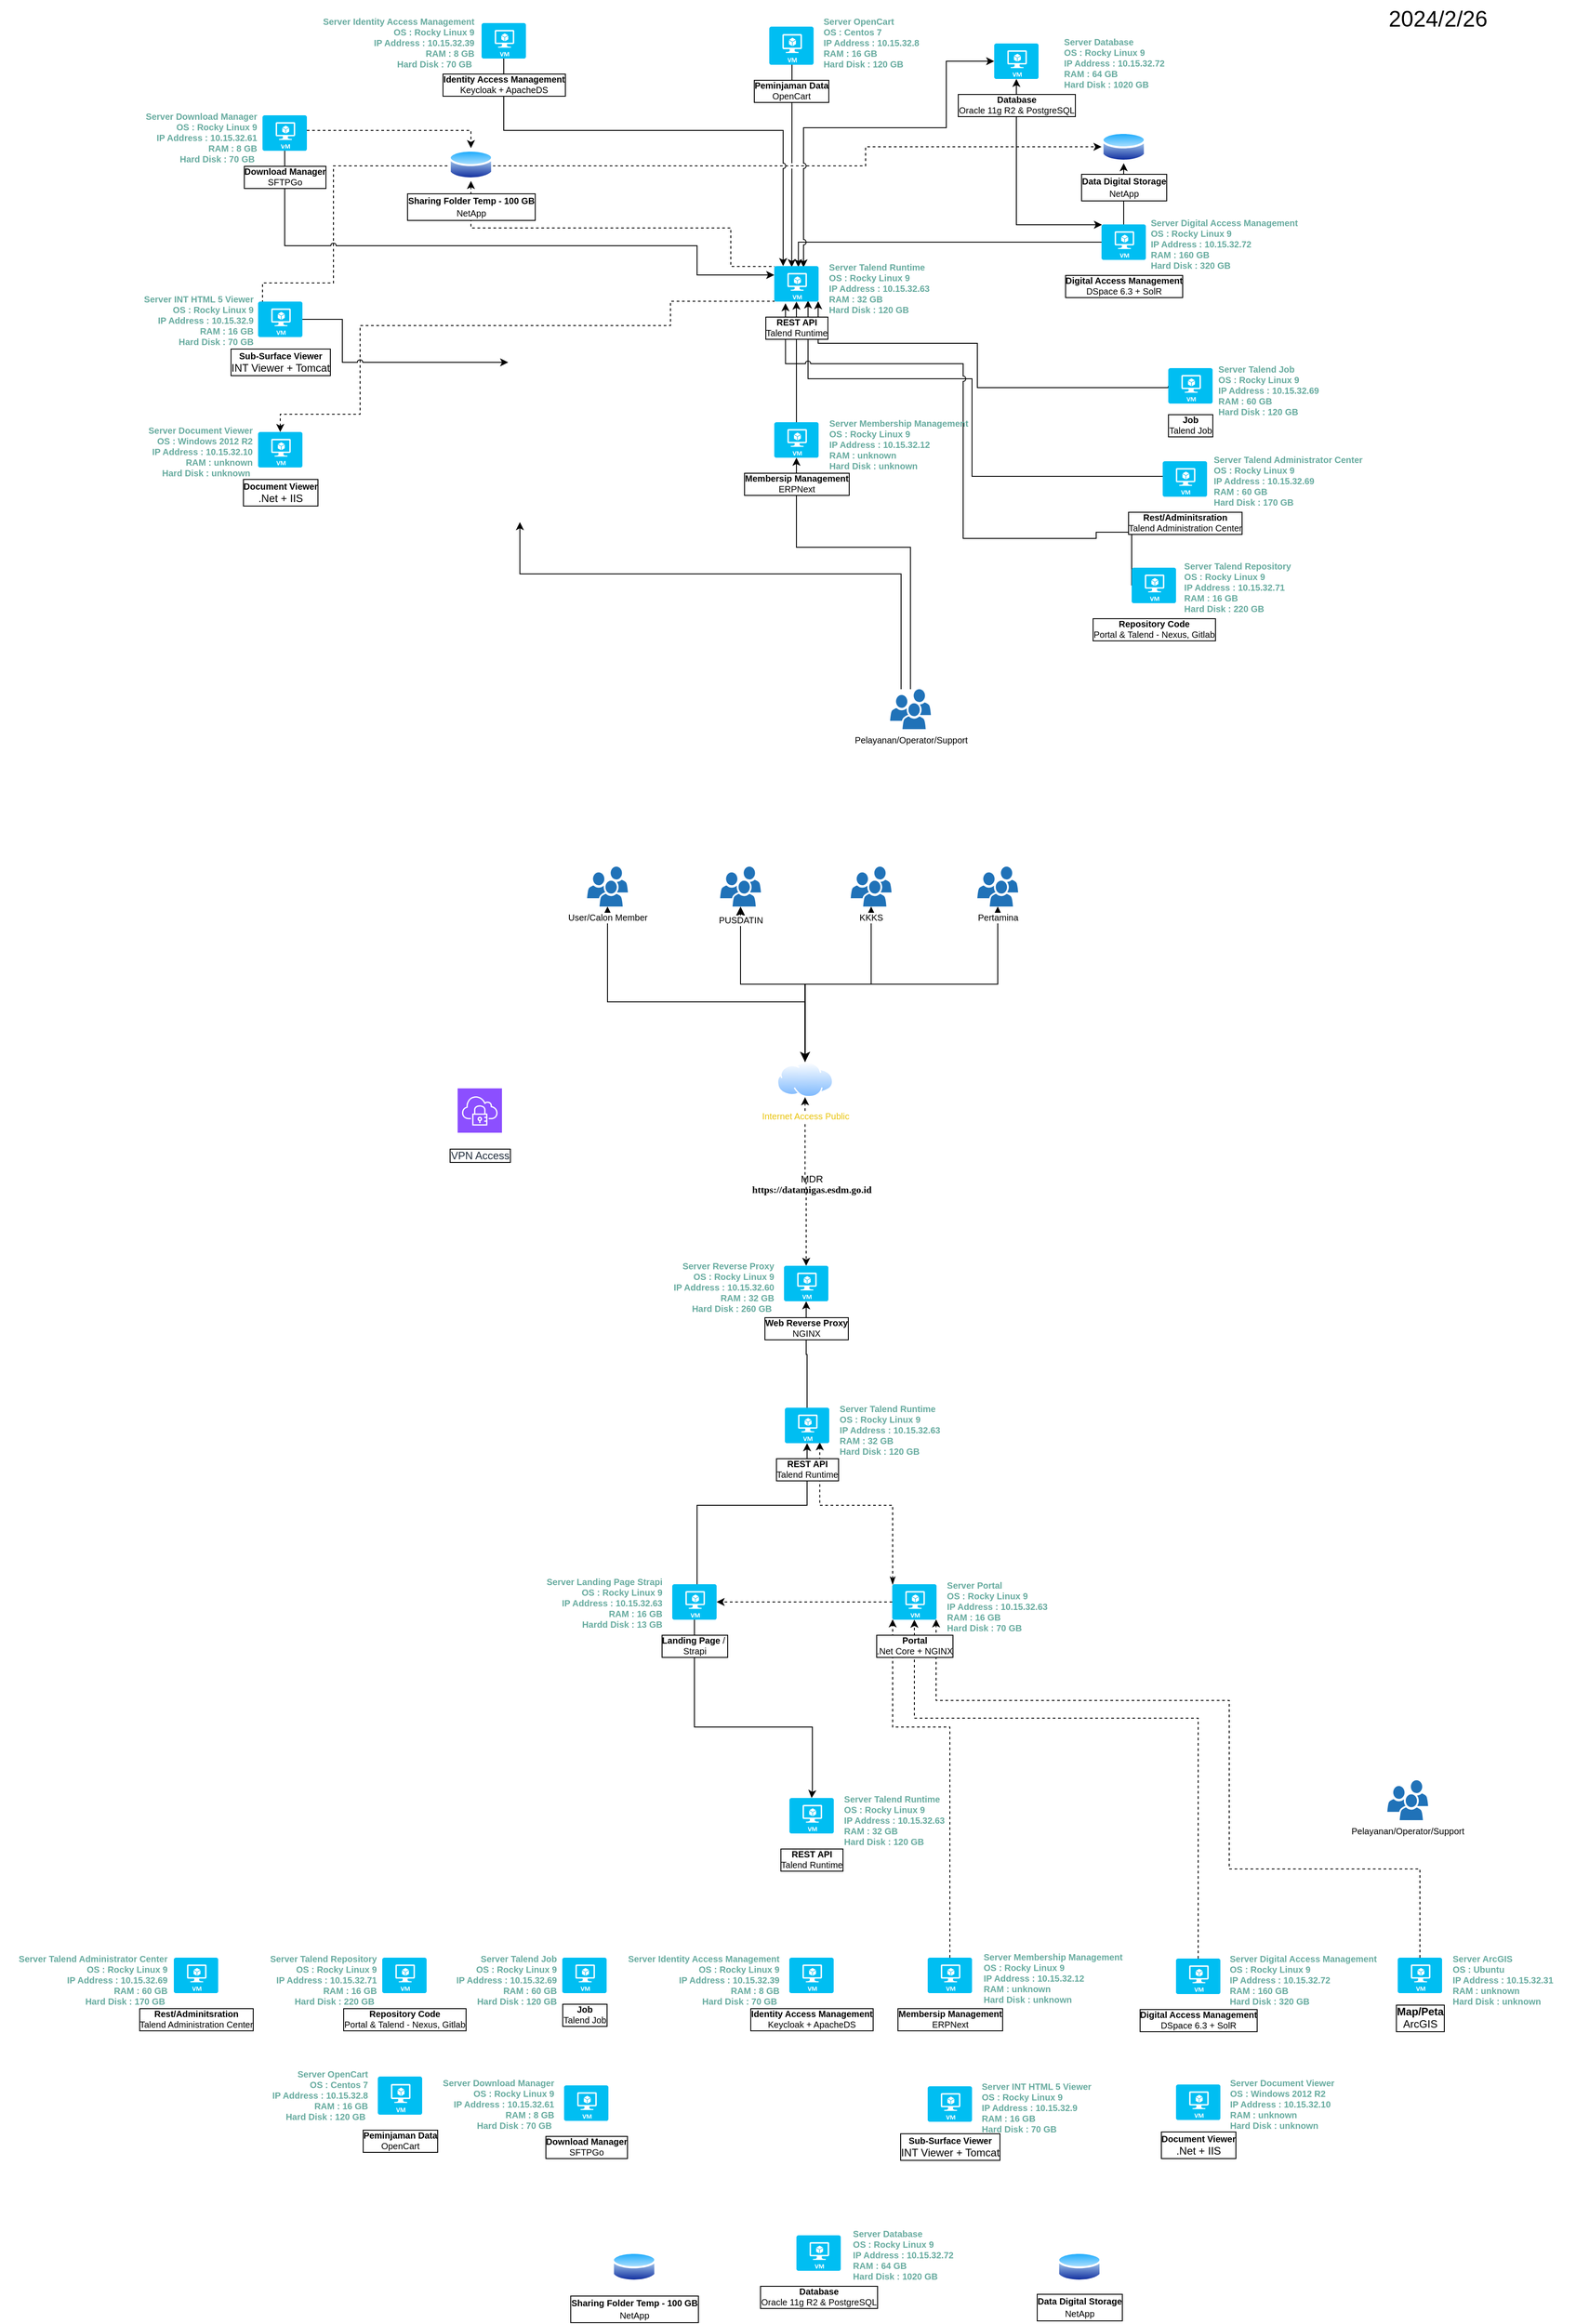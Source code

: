 <mxfile version="23.1.6" type="github">
  <diagram name="Page-1" id="n7LMPVPGlL7gW6K4m0xU">
    <mxGraphModel dx="2350" dy="933" grid="1" gridSize="10" guides="1" tooltips="1" connect="1" arrows="1" fold="1" page="1" pageScale="1" pageWidth="850" pageHeight="1100" math="0" shadow="0">
      <root>
        <mxCell id="0" />
        <mxCell id="1" parent="0" />
        <mxCell id="qvGo7-0NnfbWmTZy4n0L-194" style="edgeStyle=orthogonalEdgeStyle;rounded=0;orthogonalLoop=1;jettySize=auto;html=1;entryX=0.5;entryY=1;entryDx=0;entryDy=0;entryPerimeter=0;dashed=1;" edge="1" parent="1" source="qvGo7-0NnfbWmTZy4n0L-184" target="qvGo7-0NnfbWmTZy4n0L-39">
          <mxGeometry relative="1" as="geometry">
            <Array as="points">
              <mxPoint x="1345" y="1950" />
              <mxPoint x="1025" y="1950" />
            </Array>
          </mxGeometry>
        </mxCell>
        <mxCell id="qvGo7-0NnfbWmTZy4n0L-195" style="edgeStyle=orthogonalEdgeStyle;rounded=0;orthogonalLoop=1;jettySize=auto;html=1;entryX=0.99;entryY=0.99;entryDx=0;entryDy=0;entryPerimeter=0;dashed=1;" edge="1" parent="1" source="qvGo7-0NnfbWmTZy4n0L-92" target="qvGo7-0NnfbWmTZy4n0L-39">
          <mxGeometry relative="1" as="geometry">
            <Array as="points">
              <mxPoint x="1595" y="2120" />
              <mxPoint x="1380" y="2120" />
              <mxPoint x="1380" y="1930" />
              <mxPoint x="1050" y="1930" />
            </Array>
          </mxGeometry>
        </mxCell>
        <mxCell id="qvGo7-0NnfbWmTZy4n0L-191" style="edgeStyle=orthogonalEdgeStyle;rounded=0;orthogonalLoop=1;jettySize=auto;html=1;entryX=0.01;entryY=0.99;entryDx=0;entryDy=0;entryPerimeter=0;dashed=1;" edge="1" parent="1" source="qvGo7-0NnfbWmTZy4n0L-159" target="qvGo7-0NnfbWmTZy4n0L-39">
          <mxGeometry relative="1" as="geometry">
            <mxPoint x="1140" y="2060" as="targetPoint" />
            <Array as="points">
              <mxPoint x="1065" y="1960" />
              <mxPoint x="1001" y="1960" />
            </Array>
          </mxGeometry>
        </mxCell>
        <mxCell id="qvGo7-0NnfbWmTZy4n0L-161" style="edgeStyle=orthogonalEdgeStyle;rounded=0;orthogonalLoop=1;jettySize=auto;html=1;entryX=0.5;entryY=0;entryDx=0;entryDy=0;entryPerimeter=0;" edge="1" parent="1" source="qvGo7-0NnfbWmTZy4n0L-42" target="qvGo7-0NnfbWmTZy4n0L-146">
          <mxGeometry relative="1" as="geometry">
            <mxPoint x="920" y="2030" as="targetPoint" />
            <Array as="points">
              <mxPoint x="777" y="1960" />
              <mxPoint x="910" y="1960" />
              <mxPoint x="910" y="2030" />
              <mxPoint x="909" y="2030" />
            </Array>
          </mxGeometry>
        </mxCell>
        <mxCell id="qvGo7-0NnfbWmTZy4n0L-125" style="edgeStyle=orthogonalEdgeStyle;rounded=0;orthogonalLoop=1;jettySize=auto;html=1;entryX=0.786;entryY=0.975;entryDx=0;entryDy=0;entryPerimeter=0;dashed=1;endArrow=classic;endFill=1;startArrow=classicThin;startFill=1;exitX=0.01;exitY=0.01;exitDx=0;exitDy=0;exitPerimeter=0;" edge="1" parent="1" source="qvGo7-0NnfbWmTZy4n0L-39" target="qvGo7-0NnfbWmTZy4n0L-121">
          <mxGeometry relative="1" as="geometry">
            <Array as="points">
              <mxPoint x="1001" y="1710" />
              <mxPoint x="918" y="1710" />
            </Array>
          </mxGeometry>
        </mxCell>
        <mxCell id="qvGo7-0NnfbWmTZy4n0L-124" style="edgeStyle=orthogonalEdgeStyle;rounded=0;orthogonalLoop=1;jettySize=auto;html=1;" edge="1" parent="1" source="qvGo7-0NnfbWmTZy4n0L-42" target="qvGo7-0NnfbWmTZy4n0L-121">
          <mxGeometry relative="1" as="geometry">
            <Array as="points">
              <mxPoint x="780" y="1710" />
              <mxPoint x="904" y="1710" />
            </Array>
          </mxGeometry>
        </mxCell>
        <mxCell id="qvGo7-0NnfbWmTZy4n0L-123" style="edgeStyle=orthogonalEdgeStyle;rounded=0;orthogonalLoop=1;jettySize=auto;html=1;entryX=0.5;entryY=1;entryDx=0;entryDy=0;entryPerimeter=0;" edge="1" parent="1" source="qvGo7-0NnfbWmTZy4n0L-121" target="qvGo7-0NnfbWmTZy4n0L-45">
          <mxGeometry relative="1" as="geometry" />
        </mxCell>
        <mxCell id="qvGo7-0NnfbWmTZy4n0L-1" style="edgeStyle=orthogonalEdgeStyle;rounded=0;orthogonalLoop=1;jettySize=auto;html=1;entryX=0.5;entryY=0;entryDx=0;entryDy=0;entryPerimeter=0;endArrow=none;endFill=0;startArrow=classic;startFill=1;" edge="1" parent="1" source="qvGo7-0NnfbWmTZy4n0L-105" target="qvGo7-0NnfbWmTZy4n0L-67">
          <mxGeometry relative="1" as="geometry" />
        </mxCell>
        <mxCell id="qvGo7-0NnfbWmTZy4n0L-2" style="edgeStyle=orthogonalEdgeStyle;rounded=0;orthogonalLoop=1;jettySize=auto;html=1;exitX=0.5;exitY=0;exitDx=0;exitDy=0;exitPerimeter=0;entryX=0;entryY=0.5;entryDx=0;entryDy=0;dashed=1;" edge="1" parent="1" target="qvGo7-0NnfbWmTZy4n0L-105">
          <mxGeometry relative="1" as="geometry">
            <mxPoint x="290" y="354.5" as="sourcePoint" />
            <mxPoint x="1216.0" y="180" as="targetPoint" />
            <Array as="points">
              <mxPoint x="290" y="332" />
              <mxPoint x="370" y="332" />
              <mxPoint x="370" y="200" />
              <mxPoint x="970" y="200" />
              <mxPoint x="970" y="179" />
            </Array>
          </mxGeometry>
        </mxCell>
        <mxCell id="qvGo7-0NnfbWmTZy4n0L-3" style="edgeStyle=orthogonalEdgeStyle;rounded=0;orthogonalLoop=1;jettySize=auto;html=1;entryX=0.01;entryY=0.01;entryDx=0;entryDy=0;entryPerimeter=0;startArrow=classic;startFill=1;exitX=0.5;exitY=1;exitDx=0;exitDy=0;exitPerimeter=0;" edge="1" parent="1" source="qvGo7-0NnfbWmTZy4n0L-61" target="qvGo7-0NnfbWmTZy4n0L-67">
          <mxGeometry relative="1" as="geometry">
            <Array as="points">
              <mxPoint x="1140" y="266" />
            </Array>
          </mxGeometry>
        </mxCell>
        <mxCell id="qvGo7-0NnfbWmTZy4n0L-8" style="edgeStyle=orthogonalEdgeStyle;rounded=0;orthogonalLoop=1;jettySize=auto;html=1;entryX=0.5;entryY=1;entryDx=0;entryDy=0;entryPerimeter=0;" edge="1" parent="1" source="qvGo7-0NnfbWmTZy4n0L-59" target="qvGo7-0NnfbWmTZy4n0L-51">
          <mxGeometry relative="1" as="geometry">
            <Array as="points">
              <mxPoint x="960" y="630" />
              <mxPoint x="842" y="630" />
            </Array>
            <mxPoint x="1167" y="613" as="sourcePoint" />
            <mxPoint x="827" y="680" as="targetPoint" />
          </mxGeometry>
        </mxCell>
        <mxCell id="qvGo7-0NnfbWmTZy4n0L-11" style="edgeStyle=orthogonalEdgeStyle;rounded=0;orthogonalLoop=1;jettySize=auto;html=1;entryX=0.01;entryY=0.99;entryDx=0;entryDy=0;entryPerimeter=0;endArrow=none;endFill=0;startArrow=classic;startFill=1;dashed=1;jumpStyle=arc;exitX=0.5;exitY=0;exitDx=0;exitDy=0;exitPerimeter=0;" edge="1" parent="1" source="qvGo7-0NnfbWmTZy4n0L-89" target="qvGo7-0NnfbWmTZy4n0L-48">
          <mxGeometry relative="1" as="geometry">
            <Array as="points">
              <mxPoint x="310" y="480" />
              <mxPoint x="400" y="480" />
              <mxPoint x="400" y="380" />
              <mxPoint x="750" y="380" />
              <mxPoint x="750" y="353" />
            </Array>
          </mxGeometry>
        </mxCell>
        <mxCell id="qvGo7-0NnfbWmTZy4n0L-12" style="edgeStyle=orthogonalEdgeStyle;rounded=0;orthogonalLoop=1;jettySize=auto;html=1;exitX=0;exitY=0.5;exitDx=0;exitDy=0;exitPerimeter=0;entryX=0.803;entryY=0.004;entryDx=0;entryDy=0;entryPerimeter=0;jumpStyle=arc;" edge="1" parent="1" source="qvGo7-0NnfbWmTZy4n0L-67">
          <mxGeometry relative="1" as="geometry">
            <Array as="points">
              <mxPoint x="894" y="286" />
            </Array>
            <mxPoint x="1309" y="234" as="sourcePoint" />
            <mxPoint x="894.15" y="314.16" as="targetPoint" />
          </mxGeometry>
        </mxCell>
        <mxCell id="qvGo7-0NnfbWmTZy4n0L-13" style="edgeStyle=orthogonalEdgeStyle;rounded=0;orthogonalLoop=1;jettySize=auto;html=1;exitX=0;exitY=0.5;exitDx=0;exitDy=0;exitPerimeter=0;entryX=0.99;entryY=0.99;entryDx=0;entryDy=0;entryPerimeter=0;jumpStyle=arc;" edge="1" parent="1" source="qvGo7-0NnfbWmTZy4n0L-64" target="qvGo7-0NnfbWmTZy4n0L-48">
          <mxGeometry relative="1" as="geometry">
            <mxPoint x="1327.26" y="365" as="sourcePoint" />
            <mxPoint x="908" y="315" as="targetPoint" />
            <Array as="points">
              <mxPoint x="1311" y="450" />
              <mxPoint x="1096" y="450" />
              <mxPoint x="1096" y="400" />
              <mxPoint x="917" y="400" />
            </Array>
          </mxGeometry>
        </mxCell>
        <mxCell id="qvGo7-0NnfbWmTZy4n0L-14" style="edgeStyle=orthogonalEdgeStyle;rounded=0;orthogonalLoop=1;jettySize=auto;html=1;entryX=0.762;entryY=0.968;entryDx=0;entryDy=0;entryPerimeter=0;" edge="1" parent="1" source="qvGo7-0NnfbWmTZy4n0L-57" target="qvGo7-0NnfbWmTZy4n0L-48">
          <mxGeometry relative="1" as="geometry">
            <mxPoint x="905" y="366" as="targetPoint" />
            <Array as="points">
              <mxPoint x="1090" y="550" />
              <mxPoint x="1090" y="440" />
              <mxPoint x="905" y="440" />
            </Array>
          </mxGeometry>
        </mxCell>
        <mxCell id="qvGo7-0NnfbWmTZy4n0L-15" style="edgeStyle=orthogonalEdgeStyle;rounded=0;orthogonalLoop=1;jettySize=auto;html=1;startArrow=classic;startFill=1;entryX=0.5;entryY=0;entryDx=0;entryDy=0;entryPerimeter=0;jumpStyle=arc;exitX=0;exitY=0.5;exitDx=0;exitDy=0;exitPerimeter=0;jumpSize=6;" edge="1" parent="1" source="qvGo7-0NnfbWmTZy4n0L-61">
          <mxGeometry relative="1" as="geometry">
            <mxPoint x="1192.0" y="105" as="sourcePoint" />
            <mxPoint x="900" y="314.5" as="targetPoint" />
            <Array as="points">
              <mxPoint x="1061" y="82" />
              <mxPoint x="1061" y="157" />
              <mxPoint x="900" y="157" />
            </Array>
          </mxGeometry>
        </mxCell>
        <mxCell id="qvGo7-0NnfbWmTZy4n0L-16" style="edgeStyle=orthogonalEdgeStyle;rounded=0;orthogonalLoop=1;jettySize=auto;html=1;endArrow=none;endFill=0;startArrow=classic;startFill=1;dashed=1;exitX=0.5;exitY=1;exitDx=0;exitDy=0;entryX=0.01;entryY=0.01;entryDx=0;entryDy=0;entryPerimeter=0;" edge="1" parent="1" source="qvGo7-0NnfbWmTZy4n0L-84" target="qvGo7-0NnfbWmTZy4n0L-48">
          <mxGeometry relative="1" as="geometry">
            <mxPoint x="860" y="300" as="targetPoint" />
            <Array as="points">
              <mxPoint x="525" y="270" />
              <mxPoint x="818" y="270" />
              <mxPoint x="818" y="313" />
            </Array>
          </mxGeometry>
        </mxCell>
        <mxCell id="qvGo7-0NnfbWmTZy4n0L-17" style="edgeStyle=orthogonalEdgeStyle;rounded=0;orthogonalLoop=1;jettySize=auto;html=1;entryX=0.253;entryY=0.972;entryDx=0;entryDy=0;entryPerimeter=0;jumpStyle=arc;exitX=0;exitY=0.5;exitDx=0;exitDy=0;exitPerimeter=0;" edge="1" parent="1" source="qvGo7-0NnfbWmTZy4n0L-99">
          <mxGeometry relative="1" as="geometry">
            <Array as="points">
              <mxPoint x="1230" y="613" />
              <mxPoint x="1230" y="620" />
              <mxPoint x="1080" y="620" />
              <mxPoint x="1080" y="423" />
              <mxPoint x="880" y="423" />
            </Array>
            <mxPoint x="1214.97" y="646" as="sourcePoint" />
            <mxPoint x="879.65" y="354.88" as="targetPoint" />
          </mxGeometry>
        </mxCell>
        <mxCell id="qvGo7-0NnfbWmTZy4n0L-18" style="edgeStyle=orthogonalEdgeStyle;rounded=0;orthogonalLoop=1;jettySize=auto;html=1;entryX=0.5;entryY=1;entryDx=0;entryDy=0;entryPerimeter=0;" edge="1" parent="1" source="qvGo7-0NnfbWmTZy4n0L-51" target="qvGo7-0NnfbWmTZy4n0L-48">
          <mxGeometry relative="1" as="geometry" />
        </mxCell>
        <mxCell id="qvGo7-0NnfbWmTZy4n0L-19" style="edgeStyle=orthogonalEdgeStyle;rounded=0;orthogonalLoop=1;jettySize=auto;html=1;entryX=0.689;entryY=1.04;entryDx=0;entryDy=0;entryPerimeter=0;jumpStyle=arc;" edge="1" parent="1" source="qvGo7-0NnfbWmTZy4n0L-59">
          <mxGeometry relative="1" as="geometry">
            <mxPoint x="580.19" y="601.6" as="targetPoint" />
            <mxPoint x="1001" y="740" as="sourcePoint" />
            <Array as="points">
              <mxPoint x="1010" y="660" />
              <mxPoint x="580" y="660" />
            </Array>
          </mxGeometry>
        </mxCell>
        <mxCell id="qvGo7-0NnfbWmTZy4n0L-20" value="" style="edgeStyle=elbowEdgeStyle;elbow=vertical;endArrow=classic;html=1;curved=0;rounded=0;endSize=6;startSize=6;exitX=0.5;exitY=1;exitDx=0;exitDy=0;exitPerimeter=0;entryX=0.254;entryY=0.029;entryDx=0;entryDy=0;entryPerimeter=0;jumpStyle=gap;" edge="1" parent="1">
          <mxGeometry width="50" height="50" relative="1" as="geometry">
            <mxPoint x="887.0" y="86" as="sourcePoint" />
            <mxPoint x="886.7" y="314.16" as="targetPoint" />
            <Array as="points">
              <mxPoint x="886.63" y="212" />
            </Array>
          </mxGeometry>
        </mxCell>
        <mxCell id="qvGo7-0NnfbWmTZy4n0L-21" value="" style="edgeStyle=orthogonalEdgeStyle;rounded=0;orthogonalLoop=1;jettySize=auto;html=1;endArrow=none;endFill=0;startArrow=classic;startFill=1;entryX=0.5;entryY=1;entryDx=0;entryDy=0;entryPerimeter=0;jumpStyle=arc;" edge="1" parent="1" target="qvGo7-0NnfbWmTZy4n0L-77">
          <mxGeometry relative="1" as="geometry">
            <mxPoint x="877" y="313" as="sourcePoint" />
            <mxPoint x="569" y="79" as="targetPoint" />
            <Array as="points">
              <mxPoint x="877" y="160" />
              <mxPoint x="562" y="160" />
            </Array>
          </mxGeometry>
        </mxCell>
        <mxCell id="qvGo7-0NnfbWmTZy4n0L-22" value="" style="edgeStyle=orthogonalEdgeStyle;rounded=0;orthogonalLoop=1;jettySize=auto;html=1;endArrow=none;endFill=0;startArrow=classic;startFill=1;exitX=0;exitY=0.5;exitDx=0;exitDy=0;exitPerimeter=0;jumpStyle=arc;" edge="1" parent="1">
          <mxGeometry relative="1" as="geometry">
            <mxPoint x="867" y="323.0" as="sourcePoint" />
            <mxPoint x="315.0" y="173" as="targetPoint" />
            <Array as="points">
              <mxPoint x="780" y="323" />
              <mxPoint x="780" y="290" />
              <mxPoint x="315" y="290" />
            </Array>
          </mxGeometry>
        </mxCell>
        <mxCell id="qvGo7-0NnfbWmTZy4n0L-24" value="" style="edgeStyle=elbowEdgeStyle;elbow=vertical;endArrow=classic;html=1;curved=0;rounded=0;endSize=8;startSize=8;startArrow=classic;startFill=1;endFill=1;entryX=0.5;entryY=1;entryDx=0;entryDy=0;" edge="1" parent="1" source="qvGo7-0NnfbWmTZy4n0L-35" target="qvGo7-0NnfbWmTZy4n0L-30">
          <mxGeometry width="50" height="50" relative="1" as="geometry">
            <mxPoint x="477" y="960" as="sourcePoint" />
            <mxPoint x="527" y="910" as="targetPoint" />
          </mxGeometry>
        </mxCell>
        <mxCell id="qvGo7-0NnfbWmTZy4n0L-25" value="" style="edgeStyle=elbowEdgeStyle;elbow=vertical;endArrow=classic;html=1;curved=0;rounded=0;endSize=8;startSize=8;startArrow=classic;startFill=1;endFill=1;" edge="1" parent="1" source="qvGo7-0NnfbWmTZy4n0L-31" target="qvGo7-0NnfbWmTZy4n0L-30">
          <mxGeometry width="50" height="50" relative="1" as="geometry">
            <mxPoint x="677" y="965" as="sourcePoint" />
            <mxPoint x="821" y="857" as="targetPoint" />
          </mxGeometry>
        </mxCell>
        <mxCell id="qvGo7-0NnfbWmTZy4n0L-26" value="" style="edgeStyle=elbowEdgeStyle;elbow=vertical;endArrow=classic;html=1;curved=0;rounded=0;endSize=8;startSize=8;startArrow=classic;startFill=1;endFill=1;" edge="1" parent="1" source="qvGo7-0NnfbWmTZy4n0L-36" target="qvGo7-0NnfbWmTZy4n0L-30">
          <mxGeometry width="50" height="50" relative="1" as="geometry">
            <mxPoint x="590" y="1000" as="sourcePoint" />
            <mxPoint x="654" y="892" as="targetPoint" />
          </mxGeometry>
        </mxCell>
        <mxCell id="qvGo7-0NnfbWmTZy4n0L-27" value="" style="edgeStyle=elbowEdgeStyle;elbow=vertical;endArrow=classic;html=1;curved=0;rounded=0;endSize=8;startSize=8;startArrow=classic;startFill=1;endFill=1;" edge="1" parent="1" source="qvGo7-0NnfbWmTZy4n0L-37" target="qvGo7-0NnfbWmTZy4n0L-30">
          <mxGeometry width="50" height="50" relative="1" as="geometry">
            <mxPoint x="694" y="1000" as="sourcePoint" />
            <mxPoint x="654" y="892" as="targetPoint" />
          </mxGeometry>
        </mxCell>
        <mxCell id="qvGo7-0NnfbWmTZy4n0L-28" value="" style="edgeStyle=orthogonalEdgeStyle;rounded=0;orthogonalLoop=1;jettySize=auto;html=1;dashed=1;startArrow=classic;startFill=1;exitX=0.5;exitY=1;exitDx=0;exitDy=0;" edge="1" parent="1" source="qvGo7-0NnfbWmTZy4n0L-30" target="qvGo7-0NnfbWmTZy4n0L-45">
          <mxGeometry relative="1" as="geometry" />
        </mxCell>
        <mxCell id="qvGo7-0NnfbWmTZy4n0L-29" value="&lt;p style=&quot;line-height: normal; margin-top: 0pt; margin-bottom: 0pt; direction: ltr; unicode-bidi: embed; vertical-align: baseline;&quot;&gt;&lt;font style=&quot;font-size: 11px;&quot;&gt;MDR&lt;/font&gt;&lt;/p&gt;&lt;span style=&quot;font-family: Calibri; font-weight: bold;&quot;&gt;&lt;font style=&quot;font-size: 11px;&quot;&gt;https://datamigas.esdm.go.id&lt;/font&gt;&lt;/span&gt;" style="edgeLabel;html=1;align=center;verticalAlign=middle;resizable=0;points=[];labelBackgroundColor=none;" vertex="1" connectable="0" parent="qvGo7-0NnfbWmTZy4n0L-28">
          <mxGeometry x="-0.148" y="-1" relative="1" as="geometry">
            <mxPoint x="8" y="16" as="offset" />
          </mxGeometry>
        </mxCell>
        <mxCell id="qvGo7-0NnfbWmTZy4n0L-30" value="&lt;font style=&quot;font-size: 10px;&quot; color=&quot;#e9c40c&quot;&gt;Internet Access Public&lt;/font&gt;" style="image;aspect=fixed;perimeter=ellipsePerimeter;html=1;align=center;shadow=0;dashed=0;spacingTop=9;image=img/lib/active_directory/internet_cloud.svg;labelBorderColor=none;labelBackgroundColor=default;fontSize=10;" vertex="1" parent="1">
          <mxGeometry x="870" y="1210" width="63.49" height="40" as="geometry" />
        </mxCell>
        <mxCell id="qvGo7-0NnfbWmTZy4n0L-31" value="PUSDATIN" style="sketch=0;pointerEvents=1;shadow=0;dashed=0;html=1;strokeColor=none;labelPosition=center;verticalLabelPosition=bottom;verticalAlign=top;outlineConnect=0;align=center;shape=mxgraph.office.users.users;fillColor=#2072B8;labelBackgroundColor=default;fontSize=10;spacingTop=3;labelBorderColor=none;" vertex="1" parent="1">
          <mxGeometry x="806" y="990" width="46" height="45" as="geometry" />
        </mxCell>
        <mxCell id="qvGo7-0NnfbWmTZy4n0L-35" value="User/Calon Member" style="sketch=0;pointerEvents=1;shadow=0;dashed=0;html=1;strokeColor=none;labelPosition=center;verticalLabelPosition=bottom;verticalAlign=top;outlineConnect=0;align=center;shape=mxgraph.office.users.users;fillColor=#2072B8;labelBackgroundColor=default;fontSize=10;" vertex="1" parent="1">
          <mxGeometry x="656" y="990" width="46" height="45" as="geometry" />
        </mxCell>
        <mxCell id="qvGo7-0NnfbWmTZy4n0L-36" value="KKKS" style="sketch=0;pointerEvents=1;shadow=0;dashed=0;html=1;strokeColor=none;labelPosition=center;verticalLabelPosition=bottom;verticalAlign=top;outlineConnect=0;align=center;shape=mxgraph.office.users.users;fillColor=#2072B8;labelBackgroundColor=default;fontSize=10;" vertex="1" parent="1">
          <mxGeometry x="953.26" y="990" width="46" height="45" as="geometry" />
        </mxCell>
        <mxCell id="qvGo7-0NnfbWmTZy4n0L-37" value="Pertamina" style="sketch=0;pointerEvents=1;shadow=0;dashed=0;html=1;strokeColor=none;labelPosition=center;verticalLabelPosition=bottom;verticalAlign=top;outlineConnect=0;align=center;shape=mxgraph.office.users.users;fillColor=#2072B8;labelBackgroundColor=default;fontSize=10;" vertex="1" parent="1">
          <mxGeometry x="1096" y="990" width="46" height="45" as="geometry" />
        </mxCell>
        <mxCell id="qvGo7-0NnfbWmTZy4n0L-38" value="" style="group" connectable="0" vertex="1" parent="1">
          <mxGeometry x="1000" y="1789" width="188.26" height="80" as="geometry" />
        </mxCell>
        <mxCell id="qvGo7-0NnfbWmTZy4n0L-39" value="&lt;b&gt;Portal&lt;/b&gt;&lt;br style=&quot;font-size: 10px;&quot;&gt;.Net Core + NGINX" style="verticalLabelPosition=bottom;verticalAlign=top;align=center;strokeColor=none;fillColor=#00BEF2;shape=mxgraph.azure.virtual_machine;labelBackgroundColor=default;html=1;spacingTop=10;fontSize=10;labelBorderColor=default;" vertex="1" parent="qvGo7-0NnfbWmTZy4n0L-38">
          <mxGeometry y="10" width="50" height="40" as="geometry" />
        </mxCell>
        <mxCell id="qvGo7-0NnfbWmTZy4n0L-40" value="&lt;p style=&quot;text-align: justify; line-height: 120%; margin-top: 0pt; margin-bottom: 0pt; direction: ltr; unicode-bidi: embed; vertical-align: baseline; font-size: 10px;&quot;&gt;&lt;font color=&quot;#67ab9f&quot; style=&quot;font-size: 10px;&quot;&gt;&lt;b style=&quot;font-size: 10px;&quot;&gt;Server Portal&lt;/b&gt;&lt;/font&gt;&lt;/p&gt;&lt;p style=&quot;text-align: justify; line-height: 120%; margin-top: 0pt; margin-bottom: 0pt; direction: ltr; unicode-bidi: embed; vertical-align: baseline; font-size: 10px;&quot;&gt;&lt;span style=&quot;font-family: Arial; font-size: 10px;&quot;&gt;&lt;font style=&quot;font-size: 10px;&quot;&gt;&lt;b style=&quot;font-size: 10px;&quot;&gt;&lt;font style=&quot;font-size: 10px;&quot; color=&quot;#67ab9f&quot;&gt;OS : Rocky Linux 9&lt;br style=&quot;font-size: 10px;&quot;&gt;IP Address : 10.15.32.63&lt;br style=&quot;font-size: 10px;&quot;&gt;RAM : 16 GB&lt;br style=&quot;font-size: 10px;&quot;&gt;Hard Disk : 70 GB&amp;nbsp;&lt;/font&gt;&lt;br style=&quot;font-size: 10px;&quot;&gt;&lt;/b&gt;&lt;/font&gt;&lt;/span&gt;&lt;/p&gt;&lt;p style=&quot;font-size: 10px;&quot;&gt;&lt;/p&gt;" style="text;html=1;align=center;verticalAlign=middle;resizable=0;points=[];autosize=1;strokeColor=none;fillColor=none;strokeWidth=0;glass=0;rounded=0;fontSize=10;" vertex="1" parent="qvGo7-0NnfbWmTZy4n0L-38">
          <mxGeometry x="48.26" width="140" height="80" as="geometry" />
        </mxCell>
        <mxCell id="qvGo7-0NnfbWmTZy4n0L-47" value="" style="group;movable=1;resizable=1;rotatable=1;deletable=1;editable=1;locked=0;connectable=1;" connectable="0" vertex="1" parent="1">
          <mxGeometry x="867" y="303" width="188.26" height="80" as="geometry" />
        </mxCell>
        <mxCell id="qvGo7-0NnfbWmTZy4n0L-48" value="&lt;b&gt;REST API&lt;/b&gt;&lt;br style=&quot;font-size: 10px;&quot;&gt;Talend Runtime" style="verticalLabelPosition=bottom;verticalAlign=top;align=center;strokeColor=none;fillColor=#00BEF2;shape=mxgraph.azure.virtual_machine;labelBackgroundColor=default;html=1;spacingTop=10;fontSize=10;labelBorderColor=default;" vertex="1" parent="qvGo7-0NnfbWmTZy4n0L-47">
          <mxGeometry y="10" width="50" height="40" as="geometry" />
        </mxCell>
        <mxCell id="qvGo7-0NnfbWmTZy4n0L-49" value="&lt;p style=&quot;text-align: justify; line-height: 120%; margin-top: 0pt; margin-bottom: 0pt; direction: ltr; unicode-bidi: embed; vertical-align: baseline; font-size: 10px;&quot;&gt;&lt;font color=&quot;#67ab9f&quot; style=&quot;font-size: 10px;&quot;&gt;&lt;b style=&quot;font-size: 10px;&quot;&gt;Server Talend Runtime&lt;/b&gt;&lt;/font&gt;&lt;/p&gt;&lt;p style=&quot;text-align: justify; line-height: 120%; margin-top: 0pt; margin-bottom: 0pt; direction: ltr; unicode-bidi: embed; vertical-align: baseline; font-size: 10px;&quot;&gt;&lt;span style=&quot;font-family: Arial; font-size: 10px;&quot;&gt;&lt;font style=&quot;font-size: 10px;&quot;&gt;&lt;b style=&quot;font-size: 10px;&quot;&gt;&lt;font style=&quot;font-size: 10px;&quot; color=&quot;#67ab9f&quot;&gt;OS : Rocky Linux 9&lt;br style=&quot;font-size: 10px;&quot;&gt;IP Address : 10.15.32.63&lt;br style=&quot;font-size: 10px;&quot;&gt;RAM : 32 GB&lt;br style=&quot;font-size: 10px;&quot;&gt;Hard Disk : 120 GB&amp;nbsp;&lt;/font&gt;&lt;br style=&quot;font-size: 10px;&quot;&gt;&lt;/b&gt;&lt;/font&gt;&lt;/span&gt;&lt;/p&gt;&lt;p style=&quot;font-size: 10px;&quot;&gt;&lt;/p&gt;" style="text;html=1;align=center;verticalAlign=middle;resizable=0;points=[];autosize=1;strokeColor=none;fillColor=none;strokeWidth=0;glass=0;rounded=0;fontSize=10;" vertex="1" parent="qvGo7-0NnfbWmTZy4n0L-47">
          <mxGeometry x="48.26" width="140" height="80" as="geometry" />
        </mxCell>
        <mxCell id="qvGo7-0NnfbWmTZy4n0L-50" value="" style="group" connectable="0" vertex="1" parent="1">
          <mxGeometry x="867" y="479" width="230" height="80" as="geometry" />
        </mxCell>
        <mxCell id="qvGo7-0NnfbWmTZy4n0L-51" value="&lt;b&gt;Membersip Management&lt;/b&gt;&lt;br style=&quot;font-size: 10px;&quot;&gt;ERPNext" style="verticalLabelPosition=bottom;verticalAlign=top;align=center;strokeColor=none;fillColor=#00BEF2;shape=mxgraph.azure.virtual_machine;labelBackgroundColor=default;html=1;spacingTop=10;fontSize=10;labelBorderColor=default;" vertex="1" parent="qvGo7-0NnfbWmTZy4n0L-50">
          <mxGeometry y="10" width="50" height="40" as="geometry" />
        </mxCell>
        <mxCell id="qvGo7-0NnfbWmTZy4n0L-52" value="&lt;p style=&quot;text-align: justify; line-height: 120%; margin-top: 0pt; margin-bottom: 0pt; direction: ltr; unicode-bidi: embed; vertical-align: baseline; font-size: 10px;&quot;&gt;&lt;font color=&quot;#67ab9f&quot; style=&quot;font-size: 10px;&quot;&gt;&lt;b style=&quot;font-size: 10px;&quot;&gt;Server Membership Management&lt;/b&gt;&lt;/font&gt;&lt;/p&gt;&lt;p style=&quot;text-align: justify; line-height: 120%; margin-top: 0pt; margin-bottom: 0pt; direction: ltr; unicode-bidi: embed; vertical-align: baseline; font-size: 10px;&quot;&gt;&lt;span style=&quot;font-family: Arial; font-size: 10px;&quot;&gt;&lt;font style=&quot;font-size: 10px;&quot;&gt;&lt;b style=&quot;font-size: 10px;&quot;&gt;&lt;font style=&quot;font-size: 10px;&quot; color=&quot;#67ab9f&quot;&gt;OS : Rocky Linux 9&lt;br style=&quot;font-size: 10px;&quot;&gt;IP Address : 10.15.32.12&lt;br style=&quot;font-size: 10px;&quot;&gt;RAM : unknown&lt;br style=&quot;font-size: 10px;&quot;&gt;Hard Disk : unknown&amp;nbsp;&lt;/font&gt;&lt;br style=&quot;font-size: 10px;&quot;&gt;&lt;/b&gt;&lt;/font&gt;&lt;/span&gt;&lt;/p&gt;&lt;p style=&quot;font-size: 10px;&quot;&gt;&lt;/p&gt;" style="text;html=1;align=center;verticalAlign=middle;resizable=0;points=[];autosize=1;strokeColor=none;fillColor=none;strokeWidth=0;glass=0;rounded=0;fontSize=10;" vertex="1" parent="qvGo7-0NnfbWmTZy4n0L-50">
          <mxGeometry x="50" width="180" height="80" as="geometry" />
        </mxCell>
        <mxCell id="qvGo7-0NnfbWmTZy4n0L-53" value="" style="group" connectable="0" vertex="1" parent="1">
          <mxGeometry x="861.37" y="26" width="179.26" height="80" as="geometry" />
        </mxCell>
        <mxCell id="qvGo7-0NnfbWmTZy4n0L-54" value="&lt;b&gt;Peminjaman Data&lt;/b&gt;&lt;br style=&quot;font-size: 10px;&quot;&gt;OpenCart" style="verticalLabelPosition=bottom;verticalAlign=top;align=center;strokeColor=none;fillColor=#00BEF2;shape=mxgraph.azure.virtual_machine;labelBackgroundColor=default;html=1;spacingTop=10;fontSize=10;labelBorderColor=default;" vertex="1" parent="qvGo7-0NnfbWmTZy4n0L-53">
          <mxGeometry y="17" width="50" height="43" as="geometry" />
        </mxCell>
        <mxCell id="qvGo7-0NnfbWmTZy4n0L-55" value="&lt;p style=&quot;text-align: justify; line-height: 120%; margin-top: 0pt; margin-bottom: 0pt; direction: ltr; unicode-bidi: embed; vertical-align: baseline; font-size: 10px;&quot;&gt;&lt;font color=&quot;#67ab9f&quot; style=&quot;font-size: 10px;&quot;&gt;&lt;b style=&quot;font-size: 10px;&quot;&gt;Server OpenCart&lt;/b&gt;&lt;/font&gt;&lt;/p&gt;&lt;p style=&quot;text-align: justify; line-height: 120%; margin-top: 0pt; margin-bottom: 0pt; direction: ltr; unicode-bidi: embed; vertical-align: baseline; font-size: 10px;&quot;&gt;&lt;span style=&quot;font-family: Arial; font-size: 10px;&quot;&gt;&lt;font style=&quot;font-size: 10px;&quot;&gt;&lt;b style=&quot;font-size: 10px;&quot;&gt;&lt;font style=&quot;font-size: 10px;&quot; color=&quot;#67ab9f&quot;&gt;OS : Centos 7&lt;br style=&quot;font-size: 10px;&quot;&gt;IP Address : 10.15.32.8&lt;/font&gt;&lt;/b&gt;&lt;/font&gt;&lt;/span&gt;&lt;/p&gt;&lt;p style=&quot;text-align: justify; line-height: 120%; margin-top: 0pt; margin-bottom: 0pt; direction: ltr; unicode-bidi: embed; vertical-align: baseline; font-size: 10px;&quot;&gt;&lt;span style=&quot;font-family: Arial; font-size: 10px;&quot;&gt;&lt;font style=&quot;font-size: 10px;&quot;&gt;&lt;b style=&quot;font-size: 10px;&quot;&gt;&lt;font style=&quot;font-size: 10px;&quot; color=&quot;#67ab9f&quot;&gt;RAM : 16 GB&lt;br style=&quot;font-size: 10px;&quot;&gt;Hard Disk : 120 GB&amp;nbsp;&lt;/font&gt;&lt;br style=&quot;font-size: 10px;&quot;&gt;&lt;/b&gt;&lt;/font&gt;&lt;/span&gt;&lt;/p&gt;&lt;p style=&quot;font-size: 10px;&quot;&gt;&lt;/p&gt;" style="text;html=1;align=center;verticalAlign=middle;resizable=0;points=[];autosize=1;strokeColor=none;fillColor=none;strokeWidth=0;glass=0;rounded=0;fontSize=10;" vertex="1" parent="qvGo7-0NnfbWmTZy4n0L-53">
          <mxGeometry x="49.26" width="130" height="80" as="geometry" />
        </mxCell>
        <mxCell id="qvGo7-0NnfbWmTZy4n0L-56" value="" style="group" connectable="0" vertex="1" parent="1">
          <mxGeometry x="1305" y="520" width="236.26" height="80" as="geometry" />
        </mxCell>
        <mxCell id="qvGo7-0NnfbWmTZy4n0L-57" value="&lt;b&gt;Rest/Adminitsration&lt;/b&gt;&lt;br style=&quot;font-size: 10px;&quot;&gt;Talend Administration Center" style="verticalLabelPosition=bottom;verticalAlign=top;align=center;strokeColor=none;fillColor=#00BEF2;shape=mxgraph.azure.virtual_machine;labelBackgroundColor=default;html=1;spacingTop=10;fontSize=10;labelBorderColor=default;" vertex="1" parent="qvGo7-0NnfbWmTZy4n0L-56">
          <mxGeometry y="13" width="50" height="40" as="geometry" />
        </mxCell>
        <mxCell id="qvGo7-0NnfbWmTZy4n0L-58" value="&lt;p style=&quot;text-align: justify; line-height: 120%; margin-top: 0pt; margin-bottom: 0pt; direction: ltr; unicode-bidi: embed; vertical-align: baseline; font-size: 10px;&quot;&gt;&lt;font color=&quot;#67ab9f&quot; style=&quot;font-size: 10px;&quot;&gt;&lt;b style=&quot;font-size: 10px;&quot;&gt;Server Talend Administrator Center&lt;/b&gt;&lt;/font&gt;&lt;/p&gt;&lt;p style=&quot;text-align: justify; line-height: 120%; margin-top: 0pt; margin-bottom: 0pt; direction: ltr; unicode-bidi: embed; vertical-align: baseline; font-size: 10px;&quot;&gt;&lt;span style=&quot;font-family: Arial; font-size: 10px;&quot;&gt;&lt;font style=&quot;font-size: 10px;&quot;&gt;&lt;b style=&quot;font-size: 10px;&quot;&gt;&lt;font style=&quot;font-size: 10px;&quot; color=&quot;#67ab9f&quot;&gt;OS : Rocky Linux 9&lt;br style=&quot;font-size: 10px;&quot;&gt;IP Address : 10.15.32.69&lt;br&gt;&lt;/font&gt;&lt;/b&gt;&lt;/font&gt;&lt;/span&gt;&lt;b style=&quot;font-family: Arial; background-color: initial;&quot;&gt;&lt;font color=&quot;#67ab9f&quot;&gt;RAM : 60 GB&lt;/font&gt;&lt;/b&gt;&lt;/p&gt;&lt;p style=&quot;text-align: justify; line-height: 120%; margin-top: 0pt; margin-bottom: 0pt; direction: ltr; unicode-bidi: embed; vertical-align: baseline; font-size: 10px;&quot;&gt;&lt;span style=&quot;font-family: Arial; font-size: 10px;&quot;&gt;&lt;font style=&quot;font-size: 10px;&quot;&gt;&lt;b style=&quot;font-size: 10px;&quot;&gt;&lt;font style=&quot;font-size: 10px;&quot; color=&quot;#67ab9f&quot;&gt;Hard Disk : 170 GB&amp;nbsp;&lt;/font&gt;&lt;br style=&quot;font-size: 10px;&quot;&gt;&lt;/b&gt;&lt;/font&gt;&lt;/span&gt;&lt;/p&gt;&lt;p style=&quot;font-size: 10px;&quot;&gt;&lt;/p&gt;" style="text;html=1;align=center;verticalAlign=middle;resizable=0;points=[];autosize=1;strokeColor=none;fillColor=none;strokeWidth=0;glass=0;rounded=0;fontSize=10;" vertex="1" parent="qvGo7-0NnfbWmTZy4n0L-56">
          <mxGeometry x="46.26" width="190" height="80" as="geometry" />
        </mxCell>
        <mxCell id="qvGo7-0NnfbWmTZy4n0L-59" value="Pelayanan/Operator/Support" style="sketch=0;pointerEvents=1;shadow=0;dashed=0;html=1;strokeColor=none;labelPosition=center;verticalLabelPosition=bottom;verticalAlign=top;outlineConnect=0;align=center;shape=mxgraph.office.users.users;fillColor=#2072B8;labelBackgroundColor=default;fontSize=10;" vertex="1" parent="1">
          <mxGeometry x="997.63" y="790" width="46" height="45" as="geometry" />
        </mxCell>
        <mxCell id="qvGo7-0NnfbWmTZy4n0L-60" value="" style="group" connectable="0" vertex="1" parent="1">
          <mxGeometry x="1135" y="49" width="185" height="80" as="geometry" />
        </mxCell>
        <mxCell id="qvGo7-0NnfbWmTZy4n0L-165" value="" style="group" vertex="1" connectable="0" parent="qvGo7-0NnfbWmTZy4n0L-60">
          <mxGeometry x="-20" width="205" height="80" as="geometry" />
        </mxCell>
        <mxCell id="qvGo7-0NnfbWmTZy4n0L-61" value="&lt;b&gt;Database&lt;/b&gt;&lt;br style=&quot;font-size: 10px;&quot;&gt;&lt;div style=&quot;text-align: left;&quot;&gt;Oracle 11g R2 &amp;amp; PostgreSQL&lt;/div&gt;" style="verticalLabelPosition=bottom;verticalAlign=top;align=center;strokeColor=none;fillColor=#00BEF2;shape=mxgraph.azure.virtual_machine;labelBackgroundColor=default;html=1;spacingTop=10;fontSize=10;labelBorderColor=default;" vertex="1" parent="qvGo7-0NnfbWmTZy4n0L-165">
          <mxGeometry y="13" width="50" height="40" as="geometry" />
        </mxCell>
        <mxCell id="qvGo7-0NnfbWmTZy4n0L-62" value="&lt;p style=&quot;text-align: justify; line-height: 120%; margin-top: 0pt; margin-bottom: 0pt; direction: ltr; unicode-bidi: embed; vertical-align: baseline; font-size: 10px;&quot;&gt;&lt;font color=&quot;#67ab9f&quot; style=&quot;font-size: 10px;&quot;&gt;&lt;b style=&quot;font-size: 10px;&quot;&gt;Server Database&lt;/b&gt;&lt;/font&gt;&lt;/p&gt;&lt;p style=&quot;text-align: justify; line-height: 120%; margin-top: 0pt; margin-bottom: 0pt; direction: ltr; unicode-bidi: embed; vertical-align: baseline; font-size: 10px;&quot;&gt;&lt;span style=&quot;font-family: Arial; font-size: 10px;&quot;&gt;&lt;font style=&quot;font-size: 10px;&quot;&gt;&lt;b style=&quot;font-size: 10px;&quot;&gt;&lt;font style=&quot;font-size: 10px;&quot; color=&quot;#67ab9f&quot;&gt;OS : Rocky Linux 9&lt;br style=&quot;font-size: 10px;&quot;&gt;IP Address : 10.15.32.72&lt;/font&gt;&lt;/b&gt;&lt;/font&gt;&lt;/span&gt;&lt;/p&gt;&lt;p style=&quot;text-align: justify; line-height: 120%; margin-top: 0pt; margin-bottom: 0pt; direction: ltr; unicode-bidi: embed; vertical-align: baseline; font-size: 10px;&quot;&gt;&lt;span style=&quot;font-family: Arial; font-size: 10px;&quot;&gt;&lt;font style=&quot;font-size: 10px;&quot;&gt;&lt;b style=&quot;font-size: 10px;&quot;&gt;&lt;font style=&quot;font-size: 10px;&quot; color=&quot;#67ab9f&quot;&gt;RAM : 64 GB&lt;br style=&quot;font-size: 10px;&quot;&gt;Hard Disk : 1020 GB&amp;nbsp;&lt;/font&gt;&lt;br style=&quot;font-size: 10px;&quot;&gt;&lt;/b&gt;&lt;/font&gt;&lt;/span&gt;&lt;/p&gt;&lt;p style=&quot;font-size: 10px;&quot;&gt;&lt;/p&gt;" style="text;html=1;align=center;verticalAlign=middle;resizable=0;points=[];autosize=1;strokeColor=none;fillColor=none;strokeWidth=0;glass=0;rounded=0;fontSize=10;" vertex="1" parent="qvGo7-0NnfbWmTZy4n0L-165">
          <mxGeometry x="65" width="140" height="80" as="geometry" />
        </mxCell>
        <mxCell id="qvGo7-0NnfbWmTZy4n0L-63" value="" style="group" connectable="0" vertex="1" parent="1">
          <mxGeometry x="1311.26" y="415" width="182.74" height="80" as="geometry" />
        </mxCell>
        <mxCell id="qvGo7-0NnfbWmTZy4n0L-64" value="&lt;b&gt;Job&lt;/b&gt;&lt;br style=&quot;font-size: 10px;&quot;&gt;Talend Job" style="verticalLabelPosition=bottom;verticalAlign=top;align=center;strokeColor=none;fillColor=#00BEF2;shape=mxgraph.azure.virtual_machine;labelBackgroundColor=default;html=1;spacingTop=5;fontSize=10;labelBorderColor=default;" vertex="1" parent="qvGo7-0NnfbWmTZy4n0L-63">
          <mxGeometry y="13" width="50" height="40" as="geometry" />
        </mxCell>
        <mxCell id="qvGo7-0NnfbWmTZy4n0L-65" value="&lt;p style=&quot;text-align: justify; line-height: 120%; margin-top: 0pt; margin-bottom: 0pt; direction: ltr; unicode-bidi: embed; vertical-align: baseline; font-size: 10px;&quot;&gt;&lt;font color=&quot;#67ab9f&quot; style=&quot;font-size: 10px;&quot;&gt;&lt;b style=&quot;font-size: 10px;&quot;&gt;Server Talend Job&lt;/b&gt;&lt;/font&gt;&lt;/p&gt;&lt;p style=&quot;text-align: justify; line-height: 120%; margin-top: 0pt; margin-bottom: 0pt; direction: ltr; unicode-bidi: embed; vertical-align: baseline; font-size: 10px;&quot;&gt;&lt;span style=&quot;font-family: Arial; font-size: 10px;&quot;&gt;&lt;font style=&quot;font-size: 10px;&quot;&gt;&lt;b style=&quot;font-size: 10px;&quot;&gt;&lt;font style=&quot;font-size: 10px;&quot; color=&quot;#67ab9f&quot;&gt;OS : Rocky Linux 9&lt;br style=&quot;font-size: 10px;&quot;&gt;IP Address : 10.15.32.69&lt;br&gt;&lt;/font&gt;&lt;/b&gt;&lt;/font&gt;&lt;/span&gt;&lt;b style=&quot;font-family: Arial; background-color: initial;&quot;&gt;&lt;font color=&quot;#67ab9f&quot;&gt;RAM : 60 GB&lt;/font&gt;&lt;/b&gt;&lt;/p&gt;&lt;p style=&quot;text-align: justify; line-height: 120%; margin-top: 0pt; margin-bottom: 0pt; direction: ltr; unicode-bidi: embed; vertical-align: baseline; font-size: 10px;&quot;&gt;&lt;span style=&quot;font-family: Arial; font-size: 10px;&quot;&gt;&lt;font style=&quot;font-size: 10px;&quot;&gt;&lt;b style=&quot;font-size: 10px;&quot;&gt;&lt;font style=&quot;font-size: 10px;&quot; color=&quot;#67ab9f&quot;&gt;Hard Disk : 120 GB&amp;nbsp;&lt;/font&gt;&lt;br style=&quot;font-size: 10px;&quot;&gt;&lt;/b&gt;&lt;/font&gt;&lt;/span&gt;&lt;/p&gt;&lt;p style=&quot;font-size: 10px;&quot;&gt;&lt;/p&gt;" style="text;html=1;align=center;verticalAlign=middle;resizable=0;points=[];autosize=1;strokeColor=none;fillColor=none;strokeWidth=0;glass=0;rounded=0;fontSize=10;" vertex="1" parent="qvGo7-0NnfbWmTZy4n0L-63">
          <mxGeometry x="42.74" y="3" width="140" height="80" as="geometry" />
        </mxCell>
        <mxCell id="qvGo7-0NnfbWmTZy4n0L-66" value="" style="group" connectable="0" vertex="1" parent="1">
          <mxGeometry x="1236" y="253" width="233.26" height="80" as="geometry" />
        </mxCell>
        <mxCell id="qvGo7-0NnfbWmTZy4n0L-67" value="&lt;b&gt;Digital Access Management&lt;/b&gt;&lt;br style=&quot;font-size: 10px;&quot;&gt;&lt;span style=&quot;text-align: left;&quot;&gt;DSpace 6.3 +&amp;nbsp;SolR&lt;/span&gt;" style="verticalLabelPosition=bottom;verticalAlign=top;align=center;strokeColor=none;fillColor=#00BEF2;shape=mxgraph.azure.virtual_machine;labelBackgroundColor=default;html=1;spacingTop=10;fontSize=10;labelBorderColor=default;" vertex="1" parent="qvGo7-0NnfbWmTZy4n0L-66">
          <mxGeometry y="13" width="50" height="40" as="geometry" />
        </mxCell>
        <mxCell id="qvGo7-0NnfbWmTZy4n0L-68" value="&lt;p style=&quot;text-align: justify; line-height: 120%; margin-top: 0pt; margin-bottom: 0pt; direction: ltr; unicode-bidi: embed; vertical-align: baseline; font-size: 10px;&quot;&gt;&lt;font color=&quot;#67ab9f&quot; style=&quot;font-size: 10px;&quot;&gt;&lt;b style=&quot;font-size: 10px;&quot;&gt;Server Digital Access Management&lt;/b&gt;&lt;/font&gt;&lt;/p&gt;&lt;p style=&quot;text-align: justify; line-height: 120%; margin-top: 0pt; margin-bottom: 0pt; direction: ltr; unicode-bidi: embed; vertical-align: baseline; font-size: 10px;&quot;&gt;&lt;span style=&quot;font-family: Arial; font-size: 10px;&quot;&gt;&lt;font style=&quot;font-size: 10px;&quot;&gt;&lt;b style=&quot;font-size: 10px;&quot;&gt;&lt;font style=&quot;font-size: 10px;&quot; color=&quot;#67ab9f&quot;&gt;OS : Rocky Linux 9&lt;br style=&quot;font-size: 10px;&quot;&gt;IP Address : 10.15.32.72&lt;/font&gt;&lt;/b&gt;&lt;/font&gt;&lt;/span&gt;&lt;/p&gt;&lt;p style=&quot;text-align: justify; line-height: 120%; margin-top: 0pt; margin-bottom: 0pt; direction: ltr; unicode-bidi: embed; vertical-align: baseline; font-size: 10px;&quot;&gt;&lt;span style=&quot;font-family: Arial; font-size: 10px;&quot;&gt;&lt;font style=&quot;font-size: 10px;&quot;&gt;&lt;b style=&quot;font-size: 10px;&quot;&gt;&lt;font style=&quot;font-size: 10px;&quot; color=&quot;#67ab9f&quot;&gt;RAM : 160 GB&lt;br style=&quot;font-size: 10px;&quot;&gt;Hard Disk : 320 GB&amp;nbsp;&lt;/font&gt;&lt;br style=&quot;font-size: 10px;&quot;&gt;&lt;/b&gt;&lt;/font&gt;&lt;/span&gt;&lt;/p&gt;&lt;p style=&quot;font-size: 10px;&quot;&gt;&lt;/p&gt;" style="text;html=1;align=center;verticalAlign=middle;resizable=0;points=[];autosize=1;strokeColor=none;fillColor=none;strokeWidth=0;glass=0;rounded=0;fontSize=10;" vertex="1" parent="qvGo7-0NnfbWmTZy4n0L-66">
          <mxGeometry x="43.26" width="190" height="80" as="geometry" />
        </mxCell>
        <mxCell id="qvGo7-0NnfbWmTZy4n0L-69" value="" style="group" connectable="0" vertex="1" parent="1">
          <mxGeometry x="131" y="339" width="204" height="80" as="geometry" />
        </mxCell>
        <mxCell id="qvGo7-0NnfbWmTZy4n0L-70" value="&lt;p style=&quot;line-height: 120%; margin-top: 0pt; margin-bottom: 0pt; direction: ltr; unicode-bidi: embed; vertical-align: baseline; font-size: 10px;&quot;&gt;&lt;font style=&quot;font-size: 10px;&quot; color=&quot;#67ab9f&quot;&gt;&lt;b style=&quot;font-size: 10px;&quot;&gt;Server INT HTML 5 Viewer&lt;/b&gt;&lt;/font&gt;&lt;/p&gt;&lt;p style=&quot;line-height: 120%; margin-top: 0pt; margin-bottom: 0pt; direction: ltr; unicode-bidi: embed; vertical-align: baseline; font-size: 10px;&quot;&gt;&lt;span style=&quot;font-family: Arial; font-size: 10px;&quot;&gt;&lt;font style=&quot;font-size: 10px;&quot;&gt;&lt;b style=&quot;font-size: 10px;&quot;&gt;&lt;font color=&quot;#67ab9f&quot; style=&quot;font-size: 10px;&quot;&gt;OS : Rocky Linux 9&lt;br style=&quot;font-size: 10px;&quot;&gt;IP Address : 10.15.32.9&lt;br style=&quot;font-size: 10px;&quot;&gt;RAM : 16 GB&lt;br style=&quot;font-size: 10px;&quot;&gt;Hard Disk : 70 GB&lt;/font&gt;&lt;br style=&quot;font-size: 10px;&quot;&gt;&lt;/b&gt;&lt;/font&gt;&lt;/span&gt;&lt;/p&gt;&lt;p style=&quot;font-size: 10px;&quot;&gt;&lt;/p&gt;" style="text;html=1;align=right;verticalAlign=middle;resizable=0;points=[];autosize=1;strokeColor=none;fillColor=none;strokeWidth=0;glass=0;rounded=0;fontSize=10;" vertex="1" parent="qvGo7-0NnfbWmTZy4n0L-69">
          <mxGeometry width="150" height="80" as="geometry" />
        </mxCell>
        <mxCell id="qvGo7-0NnfbWmTZy4n0L-71" value="&lt;b style=&quot;font-size: 10px;&quot;&gt;Sub-Surface Viewer&lt;/b&gt;&lt;br&gt;INT Viewer + Tomcat" style="verticalLabelPosition=bottom;verticalAlign=top;align=center;strokeColor=none;fillColor=#00BEF2;shape=mxgraph.azure.virtual_machine;labelBackgroundColor=default;html=1;spacingTop=6;fontSize=12;labelBorderColor=default;" vertex="1" parent="qvGo7-0NnfbWmTZy4n0L-69">
          <mxGeometry x="154" y="14" width="50" height="40" as="geometry" />
        </mxCell>
        <mxCell id="qvGo7-0NnfbWmTZy4n0L-72" value="" style="group" connectable="0" vertex="1" parent="1">
          <mxGeometry x="135" y="133" width="205" height="80" as="geometry" />
        </mxCell>
        <mxCell id="qvGo7-0NnfbWmTZy4n0L-73" value="&lt;p style=&quot;line-height: 120%; margin-top: 0pt; margin-bottom: 0pt; direction: ltr; unicode-bidi: embed; vertical-align: baseline; font-size: 10px;&quot;&gt;&lt;font style=&quot;font-size: 10px;&quot; color=&quot;#67ab9f&quot;&gt;&lt;b style=&quot;font-size: 10px;&quot;&gt;Server Download Manager&lt;/b&gt;&lt;/font&gt;&lt;/p&gt;&lt;p style=&quot;line-height: 120%; margin-top: 0pt; margin-bottom: 0pt; direction: ltr; unicode-bidi: embed; vertical-align: baseline; font-size: 10px;&quot;&gt;&lt;span style=&quot;font-family: Arial; font-size: 10px;&quot;&gt;&lt;font style=&quot;font-size: 10px;&quot;&gt;&lt;b style=&quot;font-size: 10px;&quot;&gt;&lt;font color=&quot;#67ab9f&quot; style=&quot;font-size: 10px;&quot;&gt;OS : Rocky Linux 9&lt;br style=&quot;font-size: 10px;&quot;&gt;IP Address : 10.15.32.61&lt;br style=&quot;font-size: 10px;&quot;&gt;RAM : 8 GB&lt;br style=&quot;font-size: 10px;&quot;&gt;Hard Disk : 70 GB&amp;nbsp;&lt;/font&gt;&lt;br style=&quot;font-size: 10px;&quot;&gt;&lt;/b&gt;&lt;/font&gt;&lt;/span&gt;&lt;/p&gt;&lt;p style=&quot;font-size: 10px;&quot;&gt;&lt;/p&gt;" style="text;html=1;align=right;verticalAlign=middle;resizable=0;points=[];autosize=1;strokeColor=none;fillColor=none;strokeWidth=0;glass=0;rounded=0;fontSize=10;" vertex="1" parent="qvGo7-0NnfbWmTZy4n0L-72">
          <mxGeometry width="150" height="80" as="geometry" />
        </mxCell>
        <mxCell id="qvGo7-0NnfbWmTZy4n0L-74" value="&lt;b&gt;Download Manager&lt;/b&gt;&lt;br style=&quot;font-size: 10px;&quot;&gt;SFTPGo" style="verticalLabelPosition=bottom;verticalAlign=top;align=center;strokeColor=none;fillColor=#00BEF2;shape=mxgraph.azure.virtual_machine;labelBackgroundColor=default;html=1;spacingTop=10;fontSize=10;labelBorderColor=default;" vertex="1" parent="qvGo7-0NnfbWmTZy4n0L-72">
          <mxGeometry x="155" y="10" width="50" height="40" as="geometry" />
        </mxCell>
        <mxCell id="qvGo7-0NnfbWmTZy4n0L-75" value="" style="group" connectable="0" vertex="1" parent="1">
          <mxGeometry x="340" y="26" width="247" height="80" as="geometry" />
        </mxCell>
        <mxCell id="qvGo7-0NnfbWmTZy4n0L-76" value="&lt;p style=&quot;line-height: 120%; margin-top: 0pt; margin-bottom: 0pt; direction: ltr; unicode-bidi: embed; vertical-align: baseline; font-size: 10px;&quot;&gt;&lt;font style=&quot;font-size: 10px;&quot; color=&quot;#67ab9f&quot;&gt;&lt;b style=&quot;font-size: 10px;&quot;&gt;Server Identity Access Management&lt;/b&gt;&lt;/font&gt;&lt;/p&gt;&lt;p style=&quot;line-height: 120%; margin-top: 0pt; margin-bottom: 0pt; direction: ltr; unicode-bidi: embed; vertical-align: baseline; font-size: 10px;&quot;&gt;&lt;span style=&quot;font-family: Arial; font-size: 10px;&quot;&gt;&lt;font style=&quot;font-size: 10px;&quot;&gt;&lt;b style=&quot;font-size: 10px;&quot;&gt;&lt;font color=&quot;#67ab9f&quot; style=&quot;font-size: 10px;&quot;&gt;OS : Rocky Linux 9&lt;br style=&quot;font-size: 10px;&quot;&gt;IP Address : 10.15.32.39&lt;/font&gt;&lt;/b&gt;&lt;/font&gt;&lt;/span&gt;&lt;/p&gt;&lt;p style=&quot;line-height: 120%; margin-top: 0pt; margin-bottom: 0pt; direction: ltr; unicode-bidi: embed; vertical-align: baseline; font-size: 10px;&quot;&gt;&lt;span style=&quot;font-family: Arial; font-size: 10px;&quot;&gt;&lt;font style=&quot;font-size: 10px;&quot;&gt;&lt;b style=&quot;font-size: 10px;&quot;&gt;&lt;font color=&quot;#67ab9f&quot; style=&quot;font-size: 10px;&quot;&gt;RAM : 8 GB&lt;br style=&quot;font-size: 10px;&quot;&gt;Hard Disk : 70 GB&amp;nbsp;&lt;/font&gt;&lt;br style=&quot;font-size: 10px;&quot;&gt;&lt;/b&gt;&lt;/font&gt;&lt;/span&gt;&lt;/p&gt;&lt;p style=&quot;font-size: 10px;&quot;&gt;&lt;/p&gt;" style="text;html=1;align=right;verticalAlign=middle;resizable=0;points=[];autosize=1;strokeColor=none;fillColor=none;strokeWidth=0;glass=0;rounded=0;fontSize=10;" vertex="1" parent="qvGo7-0NnfbWmTZy4n0L-75">
          <mxGeometry width="190" height="80" as="geometry" />
        </mxCell>
        <mxCell id="qvGo7-0NnfbWmTZy4n0L-77" value="&lt;b&gt;Identity Access Management&lt;/b&gt;&lt;br style=&quot;font-size: 10px;&quot;&gt;Keycloak + ApacheDS" style="verticalLabelPosition=bottom;verticalAlign=top;align=center;strokeColor=none;fillColor=#00BEF2;shape=mxgraph.azure.virtual_machine;labelBackgroundColor=default;html=1;spacingTop=10;fontSize=10;labelBorderColor=default;" vertex="1" parent="qvGo7-0NnfbWmTZy4n0L-75">
          <mxGeometry x="197" y="13" width="50" height="40" as="geometry" />
        </mxCell>
        <mxCell id="qvGo7-0NnfbWmTZy4n0L-79" style="edgeStyle=orthogonalEdgeStyle;rounded=0;orthogonalLoop=1;jettySize=auto;html=1;entryX=0.245;entryY=0.138;entryDx=0;entryDy=0;entryPerimeter=0;jumpStyle=arc;exitX=1;exitY=0.5;exitDx=0;exitDy=0;exitPerimeter=0;" edge="1" parent="1" source="qvGo7-0NnfbWmTZy4n0L-71">
          <mxGeometry relative="1" as="geometry">
            <mxPoint x="324" y="373" as="sourcePoint" />
            <mxPoint x="566.99" y="421.52" as="targetPoint" />
            <Array as="points">
              <mxPoint x="380" y="373" />
              <mxPoint x="380" y="421" />
            </Array>
          </mxGeometry>
        </mxCell>
        <mxCell id="qvGo7-0NnfbWmTZy4n0L-84" value="&lt;font style=&quot;font-size: 10px;&quot;&gt;&lt;b&gt;Sharing Folder Temp - 100 GB&lt;/b&gt;&lt;br&gt;NetApp&lt;/font&gt;" style="image;aspect=fixed;perimeter=ellipsePerimeter;html=1;align=center;shadow=0;dashed=0;spacingTop=7;image=img/lib/active_directory/database.svg;labelBorderColor=default;" vertex="1" parent="1">
          <mxGeometry x="500" y="180" width="50" height="37" as="geometry" />
        </mxCell>
        <mxCell id="qvGo7-0NnfbWmTZy4n0L-86" style="edgeStyle=orthogonalEdgeStyle;rounded=0;orthogonalLoop=1;jettySize=auto;html=1;dashed=1;entryX=0.5;entryY=0;entryDx=0;entryDy=0;" edge="1" parent="1" source="qvGo7-0NnfbWmTZy4n0L-74" target="qvGo7-0NnfbWmTZy4n0L-84">
          <mxGeometry relative="1" as="geometry">
            <Array as="points">
              <mxPoint x="525" y="160" />
            </Array>
          </mxGeometry>
        </mxCell>
        <mxCell id="qvGo7-0NnfbWmTZy4n0L-87" value="" style="group" connectable="0" vertex="1" parent="1">
          <mxGeometry x="140" y="487" width="195" height="80" as="geometry" />
        </mxCell>
        <mxCell id="qvGo7-0NnfbWmTZy4n0L-88" value="&lt;p style=&quot;line-height: 120%; margin-top: 0pt; margin-bottom: 0pt; direction: ltr; unicode-bidi: embed; vertical-align: baseline; font-size: 10px;&quot;&gt;&lt;font style=&quot;font-size: 10px;&quot; color=&quot;#67ab9f&quot;&gt;&lt;b style=&quot;font-size: 10px;&quot;&gt;Server Document Viewer&lt;/b&gt;&lt;/font&gt;&lt;/p&gt;&lt;p style=&quot;line-height: 120%; margin-top: 0pt; margin-bottom: 0pt; direction: ltr; unicode-bidi: embed; vertical-align: baseline; font-size: 10px;&quot;&gt;&lt;span style=&quot;font-family: Arial; font-size: 10px;&quot;&gt;&lt;font style=&quot;font-size: 10px;&quot;&gt;&lt;b style=&quot;font-size: 10px;&quot;&gt;&lt;font color=&quot;#67ab9f&quot; style=&quot;font-size: 10px;&quot;&gt;OS : Windows 2012 R2&lt;br style=&quot;font-size: 10px;&quot;&gt;IP Address : 10.15.32.10&lt;br style=&quot;font-size: 10px;&quot;&gt;RAM : unknown&lt;br style=&quot;font-size: 10px;&quot;&gt;Hard Disk : unknown&amp;nbsp;&lt;/font&gt;&lt;br style=&quot;font-size: 10px;&quot;&gt;&lt;/b&gt;&lt;/font&gt;&lt;/span&gt;&lt;/p&gt;&lt;p style=&quot;font-size: 10px;&quot;&gt;&lt;/p&gt;" style="text;html=1;align=right;verticalAlign=middle;resizable=0;points=[];autosize=1;strokeColor=none;fillColor=none;strokeWidth=0;glass=0;rounded=0;fontSize=10;" vertex="1" parent="qvGo7-0NnfbWmTZy4n0L-87">
          <mxGeometry width="140" height="80" as="geometry" />
        </mxCell>
        <mxCell id="qvGo7-0NnfbWmTZy4n0L-89" value="&lt;b style=&quot;font-size: 10px;&quot;&gt;Document Viewer&lt;/b&gt;&lt;br&gt;.Net + IIS" style="verticalLabelPosition=bottom;verticalAlign=top;align=center;strokeColor=none;fillColor=#00BEF2;shape=mxgraph.azure.virtual_machine;labelBackgroundColor=default;html=1;spacingTop=6;fontSize=12;labelBorderColor=default;" vertex="1" parent="qvGo7-0NnfbWmTZy4n0L-87">
          <mxGeometry x="145" y="13" width="50" height="40" as="geometry" />
        </mxCell>
        <mxCell id="qvGo7-0NnfbWmTZy4n0L-95" value="VPN Access" style="sketch=0;points=[[0,0,0],[0.25,0,0],[0.5,0,0],[0.75,0,0],[1,0,0],[0,1,0],[0.25,1,0],[0.5,1,0],[0.75,1,0],[1,1,0],[0,0.25,0],[0,0.5,0],[0,0.75,0],[1,0.25,0],[1,0.5,0],[1,0.75,0]];outlineConnect=0;fontColor=#232F3E;fillColor=#8C4FFF;strokeColor=#ffffff;dashed=0;verticalLabelPosition=bottom;verticalAlign=top;align=center;html=1;fontSize=12;fontStyle=0;aspect=fixed;shape=mxgraph.aws4.resourceIcon;resIcon=mxgraph.aws4.client_vpn;spacingTop=11;labelBackgroundColor=default;labelBorderColor=default;" vertex="1" parent="1">
          <mxGeometry x="510" y="1240" width="50" height="50" as="geometry" />
        </mxCell>
        <mxCell id="qvGo7-0NnfbWmTZy4n0L-97" value="" style="group" connectable="0" vertex="1" parent="1">
          <mxGeometry x="1270" y="640" width="189.26" height="80" as="geometry" />
        </mxCell>
        <mxCell id="qvGo7-0NnfbWmTZy4n0L-98" value="&lt;p style=&quot;text-align: justify; line-height: 120%; margin-top: 0pt; margin-bottom: 0pt; direction: ltr; unicode-bidi: embed; vertical-align: baseline; font-size: 10px;&quot;&gt;&lt;font color=&quot;#67ab9f&quot; style=&quot;font-size: 10px;&quot;&gt;&lt;b style=&quot;font-size: 10px;&quot;&gt;Server Talend Repository&lt;/b&gt;&lt;/font&gt;&lt;/p&gt;&lt;p style=&quot;text-align: justify; line-height: 120%; margin-top: 0pt; margin-bottom: 0pt; direction: ltr; unicode-bidi: embed; vertical-align: baseline; font-size: 10px;&quot;&gt;&lt;span style=&quot;font-family: Arial; font-size: 10px;&quot;&gt;&lt;font style=&quot;font-size: 10px;&quot;&gt;&lt;b style=&quot;font-size: 10px;&quot;&gt;&lt;font style=&quot;font-size: 10px;&quot; color=&quot;#67ab9f&quot;&gt;OS : Rocky Linux 9&lt;br style=&quot;font-size: 10px;&quot;&gt;IP Address : 10.15.32.71&lt;br&gt;&lt;/font&gt;&lt;/b&gt;&lt;/font&gt;&lt;/span&gt;&lt;b style=&quot;font-family: Arial; background-color: initial;&quot;&gt;&lt;font color=&quot;#67ab9f&quot;&gt;RAM : 16 GB&lt;/font&gt;&lt;/b&gt;&lt;/p&gt;&lt;p style=&quot;text-align: justify; line-height: 120%; margin-top: 0pt; margin-bottom: 0pt; direction: ltr; unicode-bidi: embed; vertical-align: baseline; font-size: 10px;&quot;&gt;&lt;span style=&quot;font-family: Arial; font-size: 10px;&quot;&gt;&lt;font style=&quot;font-size: 10px;&quot;&gt;&lt;b style=&quot;font-size: 10px;&quot;&gt;&lt;font style=&quot;font-size: 10px;&quot; color=&quot;#67ab9f&quot;&gt;Hard Disk : 220 GB&amp;nbsp;&lt;/font&gt;&lt;br style=&quot;font-size: 10px;&quot;&gt;&lt;/b&gt;&lt;/font&gt;&lt;/span&gt;&lt;/p&gt;&lt;p style=&quot;font-size: 10px;&quot;&gt;&lt;/p&gt;" style="text;html=1;align=center;verticalAlign=middle;resizable=0;points=[];autosize=1;strokeColor=none;fillColor=none;strokeWidth=0;glass=0;rounded=0;fontSize=10;" vertex="1" parent="qvGo7-0NnfbWmTZy4n0L-97">
          <mxGeometry x="49.26" width="140" height="80" as="geometry" />
        </mxCell>
        <mxCell id="qvGo7-0NnfbWmTZy4n0L-99" value="&lt;b&gt;Repository Code&lt;/b&gt;&lt;br style=&quot;font-size: 10px;&quot;&gt;Portal &amp;amp; Talend - Nexus, Gitlab" style="verticalLabelPosition=bottom;verticalAlign=top;align=center;strokeColor=none;fillColor=#00BEF2;shape=mxgraph.azure.virtual_machine;labelBackgroundColor=default;html=1;spacingTop=10;fontSize=10;labelBorderColor=default;" vertex="1" parent="qvGo7-0NnfbWmTZy4n0L-97">
          <mxGeometry y="13" width="50" height="40" as="geometry" />
        </mxCell>
        <mxCell id="qvGo7-0NnfbWmTZy4n0L-100" value="2024/2/26" style="text;html=1;align=center;verticalAlign=middle;resizable=0;points=[];autosize=1;strokeColor=none;fillColor=none;strokeWidth=3;fontSize=25;" vertex="1" parent="1">
          <mxGeometry x="1550" y="13" width="130" height="40" as="geometry" />
        </mxCell>
        <mxCell id="qvGo7-0NnfbWmTZy4n0L-105" value="&lt;span style=&quot;font-size: 10px;&quot;&gt;&lt;b&gt;Data Digital Storage&lt;/b&gt;&lt;br&gt;NetApp&lt;/span&gt;" style="image;aspect=fixed;perimeter=ellipsePerimeter;html=1;align=center;shadow=0;dashed=0;spacingTop=5;image=img/lib/active_directory/database.svg;labelBorderColor=default;" vertex="1" parent="1">
          <mxGeometry x="1236.0" y="160" width="50" height="37" as="geometry" />
        </mxCell>
        <mxCell id="qvGo7-0NnfbWmTZy4n0L-106" value="" style="group" vertex="1" connectable="0" parent="1">
          <mxGeometry x="728" y="1429" width="200" height="80" as="geometry" />
        </mxCell>
        <mxCell id="qvGo7-0NnfbWmTZy4n0L-46" value="&lt;p style=&quot;line-height: 120%; margin-top: 0pt; margin-bottom: 0pt; direction: ltr; unicode-bidi: embed; vertical-align: baseline; font-size: 10px;&quot;&gt;&lt;font style=&quot;font-size: 10px;&quot; color=&quot;#67ab9f&quot;&gt;&lt;b style=&quot;font-size: 10px;&quot;&gt;Server Reverse Proxy&lt;/b&gt;&lt;/font&gt;&lt;/p&gt;&lt;p style=&quot;line-height: 120%; margin-top: 0pt; margin-bottom: 0pt; direction: ltr; unicode-bidi: embed; vertical-align: baseline; font-size: 10px;&quot;&gt;&lt;span style=&quot;font-family: Arial; font-size: 10px;&quot;&gt;&lt;font style=&quot;font-size: 10px;&quot;&gt;&lt;b style=&quot;font-size: 10px;&quot;&gt;&lt;font color=&quot;#67ab9f&quot; style=&quot;font-size: 10px;&quot;&gt;OS : Rocky Linux 9&lt;br style=&quot;font-size: 10px;&quot;&gt;IP Address : 10.15.32.60&lt;br style=&quot;font-size: 10px;&quot;&gt;RAM : 32 GB&lt;br style=&quot;font-size: 10px;&quot;&gt;Hard Disk : 260 GB&amp;nbsp;&lt;/font&gt;&lt;br style=&quot;font-size: 10px;&quot;&gt;&lt;/b&gt;&lt;/font&gt;&lt;/span&gt;&lt;/p&gt;&lt;p style=&quot;font-size: 10px;&quot;&gt;&lt;/p&gt;" style="text;html=1;align=right;verticalAlign=middle;resizable=0;points=[];autosize=1;strokeColor=none;fillColor=none;strokeWidth=0;glass=0;rounded=0;fontSize=10;" vertex="1" parent="qvGo7-0NnfbWmTZy4n0L-106">
          <mxGeometry width="140" height="80" as="geometry" />
        </mxCell>
        <mxCell id="qvGo7-0NnfbWmTZy4n0L-45" value="&lt;b&gt;Web Reverse Proxy &lt;/b&gt;&lt;br style=&quot;font-size: 10px;&quot;&gt;NGINX" style="verticalLabelPosition=bottom;html=1;verticalAlign=top;align=center;strokeColor=none;fillColor=#00BEF2;shape=mxgraph.azure.virtual_machine;labelBackgroundColor=default;labelBorderColor=default;spacingTop=11;fontSize=10;" vertex="1" parent="qvGo7-0NnfbWmTZy4n0L-106">
          <mxGeometry x="150" y="11" width="50" height="40" as="geometry" />
        </mxCell>
        <mxCell id="qvGo7-0NnfbWmTZy4n0L-112" value="" style="group" vertex="1" connectable="0" parent="1">
          <mxGeometry x="592" y="1785" width="210" height="80" as="geometry" />
        </mxCell>
        <mxCell id="qvGo7-0NnfbWmTZy4n0L-43" value="&lt;p style=&quot;line-height: 120%; margin-top: 0pt; margin-bottom: 0pt; direction: ltr; unicode-bidi: embed; vertical-align: baseline; font-size: 10px;&quot;&gt;&lt;font style=&quot;font-size: 10px;&quot; color=&quot;#67ab9f&quot;&gt;&lt;b style=&quot;font-size: 10px;&quot;&gt;Server Landing Page Strapi&lt;/b&gt;&lt;/font&gt;&lt;/p&gt;&lt;p style=&quot;line-height: 120%; margin-top: 0pt; margin-bottom: 0pt; direction: ltr; unicode-bidi: embed; vertical-align: baseline; font-size: 10px;&quot;&gt;&lt;span style=&quot;font-family: Arial; font-size: 10px;&quot;&gt;&lt;font style=&quot;font-size: 10px;&quot;&gt;&lt;b style=&quot;font-size: 10px;&quot;&gt;&lt;font color=&quot;#67ab9f&quot; style=&quot;font-size: 10px;&quot;&gt;OS : Rocky Linux 9&lt;br style=&quot;font-size: 10px;&quot;&gt;IP Address : 10.15.32.63&lt;br style=&quot;font-size: 10px;&quot;&gt;RAM : 16 GB&lt;br style=&quot;font-size: 10px;&quot;&gt;Hardd Disk : 13 GB&lt;/font&gt;&lt;br style=&quot;font-size: 10px;&quot;&gt;&lt;/b&gt;&lt;/font&gt;&lt;/span&gt;&lt;/p&gt;&lt;p style=&quot;font-size: 10px;&quot;&gt;&lt;/p&gt;" style="text;html=1;align=right;verticalAlign=middle;resizable=0;points=[];autosize=1;strokeColor=none;fillColor=none;strokeWidth=0;glass=0;rounded=0;fontSize=10;" vertex="1" parent="qvGo7-0NnfbWmTZy4n0L-112">
          <mxGeometry width="150" height="80" as="geometry" />
        </mxCell>
        <mxCell id="qvGo7-0NnfbWmTZy4n0L-42" value="&lt;b&gt;Landing Page&lt;/b&gt; /&amp;nbsp;&lt;br style=&quot;font-size: 10px;&quot;&gt;Strapi" style="verticalLabelPosition=bottom;verticalAlign=top;align=center;strokeColor=none;fillColor=#00BEF2;shape=mxgraph.azure.virtual_machine;labelBackgroundColor=default;html=1;spacingTop=10;fontSize=10;labelBorderColor=default;" vertex="1" parent="qvGo7-0NnfbWmTZy4n0L-112">
          <mxGeometry x="160" y="14" width="50" height="40" as="geometry" />
        </mxCell>
        <mxCell id="qvGo7-0NnfbWmTZy4n0L-113" style="edgeStyle=orthogonalEdgeStyle;rounded=0;orthogonalLoop=1;jettySize=auto;html=1;entryX=1;entryY=0.5;entryDx=0;entryDy=0;entryPerimeter=0;dashed=1;" edge="1" parent="1" source="qvGo7-0NnfbWmTZy4n0L-39" target="qvGo7-0NnfbWmTZy4n0L-42">
          <mxGeometry relative="1" as="geometry" />
        </mxCell>
        <mxCell id="qvGo7-0NnfbWmTZy4n0L-120" value="" style="group;movable=1;resizable=1;rotatable=1;deletable=1;editable=1;locked=0;connectable=1;" connectable="0" vertex="1" parent="1">
          <mxGeometry x="879" y="1590" width="188.26" height="80" as="geometry" />
        </mxCell>
        <mxCell id="qvGo7-0NnfbWmTZy4n0L-121" value="&lt;b&gt;REST API&lt;/b&gt;&lt;br style=&quot;font-size: 10px;&quot;&gt;Talend Runtime" style="verticalLabelPosition=bottom;verticalAlign=top;align=center;strokeColor=none;fillColor=#00BEF2;shape=mxgraph.azure.virtual_machine;labelBackgroundColor=default;html=1;spacingTop=10;fontSize=10;labelBorderColor=default;" vertex="1" parent="qvGo7-0NnfbWmTZy4n0L-120">
          <mxGeometry y="10" width="50" height="40" as="geometry" />
        </mxCell>
        <mxCell id="qvGo7-0NnfbWmTZy4n0L-122" value="&lt;p style=&quot;text-align: justify; line-height: 120%; margin-top: 0pt; margin-bottom: 0pt; direction: ltr; unicode-bidi: embed; vertical-align: baseline; font-size: 10px;&quot;&gt;&lt;font color=&quot;#67ab9f&quot; style=&quot;font-size: 10px;&quot;&gt;&lt;b style=&quot;font-size: 10px;&quot;&gt;Server Talend Runtime&lt;/b&gt;&lt;/font&gt;&lt;/p&gt;&lt;p style=&quot;text-align: justify; line-height: 120%; margin-top: 0pt; margin-bottom: 0pt; direction: ltr; unicode-bidi: embed; vertical-align: baseline; font-size: 10px;&quot;&gt;&lt;span style=&quot;font-family: Arial; font-size: 10px;&quot;&gt;&lt;font style=&quot;font-size: 10px;&quot;&gt;&lt;b style=&quot;font-size: 10px;&quot;&gt;&lt;font style=&quot;font-size: 10px;&quot; color=&quot;#67ab9f&quot;&gt;OS : Rocky Linux 9&lt;br style=&quot;font-size: 10px;&quot;&gt;IP Address : 10.15.32.63&lt;br style=&quot;font-size: 10px;&quot;&gt;RAM : 32 GB&lt;br style=&quot;font-size: 10px;&quot;&gt;Hard Disk : 120 GB&amp;nbsp;&lt;/font&gt;&lt;br style=&quot;font-size: 10px;&quot;&gt;&lt;/b&gt;&lt;/font&gt;&lt;/span&gt;&lt;/p&gt;&lt;p style=&quot;font-size: 10px;&quot;&gt;&lt;/p&gt;" style="text;html=1;align=center;verticalAlign=middle;resizable=0;points=[];autosize=1;strokeColor=none;fillColor=none;strokeWidth=0;glass=0;rounded=0;fontSize=10;" vertex="1" parent="qvGo7-0NnfbWmTZy4n0L-120">
          <mxGeometry x="48.26" width="140" height="80" as="geometry" />
        </mxCell>
        <mxCell id="qvGo7-0NnfbWmTZy4n0L-145" value="" style="group;movable=1;resizable=1;rotatable=1;deletable=1;editable=1;locked=0;connectable=1;" connectable="0" vertex="1" parent="1">
          <mxGeometry x="884.13" y="2030" width="188.26" height="80" as="geometry" />
        </mxCell>
        <mxCell id="qvGo7-0NnfbWmTZy4n0L-146" value="&lt;b&gt;REST API&lt;/b&gt;&lt;br style=&quot;font-size: 10px;&quot;&gt;Talend Runtime" style="verticalLabelPosition=bottom;verticalAlign=top;align=center;strokeColor=none;fillColor=#00BEF2;shape=mxgraph.azure.virtual_machine;labelBackgroundColor=default;html=1;spacingTop=10;fontSize=10;labelBorderColor=default;" vertex="1" parent="qvGo7-0NnfbWmTZy4n0L-145">
          <mxGeometry y="10" width="50" height="40" as="geometry" />
        </mxCell>
        <mxCell id="qvGo7-0NnfbWmTZy4n0L-147" value="&lt;p style=&quot;text-align: justify; line-height: 120%; margin-top: 0pt; margin-bottom: 0pt; direction: ltr; unicode-bidi: embed; vertical-align: baseline; font-size: 10px;&quot;&gt;&lt;font color=&quot;#67ab9f&quot; style=&quot;font-size: 10px;&quot;&gt;&lt;b style=&quot;font-size: 10px;&quot;&gt;Server Talend Runtime&lt;/b&gt;&lt;/font&gt;&lt;/p&gt;&lt;p style=&quot;text-align: justify; line-height: 120%; margin-top: 0pt; margin-bottom: 0pt; direction: ltr; unicode-bidi: embed; vertical-align: baseline; font-size: 10px;&quot;&gt;&lt;span style=&quot;font-family: Arial; font-size: 10px;&quot;&gt;&lt;font style=&quot;font-size: 10px;&quot;&gt;&lt;b style=&quot;font-size: 10px;&quot;&gt;&lt;font style=&quot;font-size: 10px;&quot; color=&quot;#67ab9f&quot;&gt;OS : Rocky Linux 9&lt;br style=&quot;font-size: 10px;&quot;&gt;IP Address : 10.15.32.63&lt;br style=&quot;font-size: 10px;&quot;&gt;RAM : 32 GB&lt;br style=&quot;font-size: 10px;&quot;&gt;Hard Disk : 120 GB&amp;nbsp;&lt;/font&gt;&lt;br style=&quot;font-size: 10px;&quot;&gt;&lt;/b&gt;&lt;/font&gt;&lt;/span&gt;&lt;/p&gt;&lt;p style=&quot;font-size: 10px;&quot;&gt;&lt;/p&gt;" style="text;html=1;align=center;verticalAlign=middle;resizable=0;points=[];autosize=1;strokeColor=none;fillColor=none;strokeWidth=0;glass=0;rounded=0;fontSize=10;" vertex="1" parent="qvGo7-0NnfbWmTZy4n0L-145">
          <mxGeometry x="48.26" width="140" height="80" as="geometry" />
        </mxCell>
        <mxCell id="qvGo7-0NnfbWmTZy4n0L-162" value="" style="group" vertex="1" connectable="0" parent="1">
          <mxGeometry x="470" y="2350" width="210" height="80" as="geometry" />
        </mxCell>
        <mxCell id="qvGo7-0NnfbWmTZy4n0L-130" value="&lt;p style=&quot;line-height: 120%; margin-top: 0pt; margin-bottom: 0pt; direction: ltr; unicode-bidi: embed; vertical-align: baseline; font-size: 10px;&quot;&gt;&lt;font style=&quot;font-size: 10px;&quot; color=&quot;#67ab9f&quot;&gt;&lt;b style=&quot;font-size: 10px;&quot;&gt;Server Download Manager&lt;/b&gt;&lt;/font&gt;&lt;/p&gt;&lt;p style=&quot;line-height: 120%; margin-top: 0pt; margin-bottom: 0pt; direction: ltr; unicode-bidi: embed; vertical-align: baseline; font-size: 10px;&quot;&gt;&lt;span style=&quot;font-family: Arial; font-size: 10px;&quot;&gt;&lt;font style=&quot;font-size: 10px;&quot;&gt;&lt;b style=&quot;font-size: 10px;&quot;&gt;&lt;font color=&quot;#67ab9f&quot; style=&quot;font-size: 10px;&quot;&gt;OS : Rocky Linux 9&lt;br style=&quot;font-size: 10px;&quot;&gt;IP Address : 10.15.32.61&lt;br style=&quot;font-size: 10px;&quot;&gt;RAM : 8 GB&lt;br style=&quot;font-size: 10px;&quot;&gt;Hard Disk : 70 GB&amp;nbsp;&lt;/font&gt;&lt;br style=&quot;font-size: 10px;&quot;&gt;&lt;/b&gt;&lt;/font&gt;&lt;/span&gt;&lt;/p&gt;&lt;p style=&quot;font-size: 10px;&quot;&gt;&lt;/p&gt;" style="text;html=1;align=right;verticalAlign=middle;resizable=0;points=[];autosize=1;strokeColor=none;fillColor=none;strokeWidth=0;glass=0;rounded=0;fontSize=10;" vertex="1" parent="qvGo7-0NnfbWmTZy4n0L-162">
          <mxGeometry width="150" height="80" as="geometry" />
        </mxCell>
        <mxCell id="qvGo7-0NnfbWmTZy4n0L-131" value="&lt;b&gt;Download Manager&lt;/b&gt;&lt;br style=&quot;font-size: 10px;&quot;&gt;SFTPGo" style="verticalLabelPosition=bottom;verticalAlign=top;align=center;strokeColor=none;fillColor=#00BEF2;shape=mxgraph.azure.virtual_machine;labelBackgroundColor=default;html=1;spacingTop=10;fontSize=10;labelBorderColor=default;" vertex="1" parent="qvGo7-0NnfbWmTZy4n0L-162">
          <mxGeometry x="160" y="14" width="50" height="40" as="geometry" />
        </mxCell>
        <mxCell id="qvGo7-0NnfbWmTZy4n0L-163" value="" style="group" vertex="1" connectable="0" parent="1">
          <mxGeometry x="684" y="2210" width="250" height="80" as="geometry" />
        </mxCell>
        <mxCell id="qvGo7-0NnfbWmTZy4n0L-150" value="&lt;p style=&quot;line-height: 120%; margin-top: 0pt; margin-bottom: 0pt; direction: ltr; unicode-bidi: embed; vertical-align: baseline; font-size: 10px;&quot;&gt;&lt;font style=&quot;font-size: 10px;&quot; color=&quot;#67ab9f&quot;&gt;&lt;b style=&quot;font-size: 10px;&quot;&gt;Server Identity Access Management&lt;/b&gt;&lt;/font&gt;&lt;/p&gt;&lt;p style=&quot;line-height: 120%; margin-top: 0pt; margin-bottom: 0pt; direction: ltr; unicode-bidi: embed; vertical-align: baseline; font-size: 10px;&quot;&gt;&lt;span style=&quot;font-family: Arial; font-size: 10px;&quot;&gt;&lt;font style=&quot;font-size: 10px;&quot;&gt;&lt;b style=&quot;font-size: 10px;&quot;&gt;&lt;font color=&quot;#67ab9f&quot; style=&quot;font-size: 10px;&quot;&gt;OS : Rocky Linux 9&lt;br style=&quot;font-size: 10px;&quot;&gt;IP Address : 10.15.32.39&lt;/font&gt;&lt;/b&gt;&lt;/font&gt;&lt;/span&gt;&lt;/p&gt;&lt;p style=&quot;line-height: 120%; margin-top: 0pt; margin-bottom: 0pt; direction: ltr; unicode-bidi: embed; vertical-align: baseline; font-size: 10px;&quot;&gt;&lt;span style=&quot;font-family: Arial; font-size: 10px;&quot;&gt;&lt;font style=&quot;font-size: 10px;&quot;&gt;&lt;b style=&quot;font-size: 10px;&quot;&gt;&lt;font color=&quot;#67ab9f&quot; style=&quot;font-size: 10px;&quot;&gt;RAM : 8 GB&lt;br style=&quot;font-size: 10px;&quot;&gt;Hard Disk : 70 GB&amp;nbsp;&lt;/font&gt;&lt;br style=&quot;font-size: 10px;&quot;&gt;&lt;/b&gt;&lt;/font&gt;&lt;/span&gt;&lt;/p&gt;&lt;p style=&quot;font-size: 10px;&quot;&gt;&lt;/p&gt;" style="text;html=1;align=right;verticalAlign=middle;resizable=0;points=[];autosize=1;strokeColor=none;fillColor=none;strokeWidth=0;glass=0;rounded=0;fontSize=10;" vertex="1" parent="qvGo7-0NnfbWmTZy4n0L-163">
          <mxGeometry width="190" height="80" as="geometry" />
        </mxCell>
        <mxCell id="qvGo7-0NnfbWmTZy4n0L-152" value="&lt;b&gt;Identity Access Management&lt;/b&gt;&lt;br style=&quot;font-size: 10px;&quot;&gt;Keycloak + ApacheDS" style="verticalLabelPosition=bottom;verticalAlign=top;align=center;strokeColor=none;fillColor=#00BEF2;shape=mxgraph.azure.virtual_machine;labelBackgroundColor=default;html=1;spacingTop=10;fontSize=10;labelBorderColor=default;" vertex="1" parent="qvGo7-0NnfbWmTZy4n0L-163">
          <mxGeometry x="200" y="10" width="50" height="40" as="geometry" />
        </mxCell>
        <mxCell id="qvGo7-0NnfbWmTZy4n0L-141" value="" style="group" vertex="1" connectable="0" parent="1">
          <mxGeometry x="1320" y="2350" width="200" height="80" as="geometry" />
        </mxCell>
        <mxCell id="qvGo7-0NnfbWmTZy4n0L-138" value="&lt;p style=&quot;line-height: 120%; margin-top: 0pt; margin-bottom: 0pt; direction: ltr; unicode-bidi: embed; vertical-align: baseline; font-size: 10px;&quot;&gt;&lt;font color=&quot;#67ab9f&quot; style=&quot;font-size: 10px;&quot;&gt;&lt;b style=&quot;font-size: 10px;&quot;&gt;Server Document Viewer&lt;/b&gt;&lt;/font&gt;&lt;/p&gt;&lt;p style=&quot;line-height: 120%; margin-top: 0pt; margin-bottom: 0pt; direction: ltr; unicode-bidi: embed; vertical-align: baseline; font-size: 10px;&quot;&gt;&lt;span style=&quot;font-family: Arial; font-size: 10px;&quot;&gt;&lt;font style=&quot;font-size: 10px;&quot;&gt;&lt;b style=&quot;font-size: 10px;&quot;&gt;&lt;font style=&quot;font-size: 10px;&quot; color=&quot;#67ab9f&quot;&gt;OS : Windows 2012 R2&lt;br style=&quot;font-size: 10px;&quot;&gt;IP Address : 10.15.32.10&lt;br style=&quot;font-size: 10px;&quot;&gt;RAM : unknown&lt;br style=&quot;font-size: 10px;&quot;&gt;Hard Disk : unknown&amp;nbsp;&lt;/font&gt;&lt;br style=&quot;font-size: 10px;&quot;&gt;&lt;/b&gt;&lt;/font&gt;&lt;/span&gt;&lt;/p&gt;&lt;p style=&quot;font-size: 10px;&quot;&gt;&lt;/p&gt;" style="text;html=1;align=left;verticalAlign=middle;resizable=0;points=[];autosize=1;strokeColor=none;fillColor=none;strokeWidth=0;glass=0;rounded=0;fontSize=10;" vertex="1" parent="qvGo7-0NnfbWmTZy4n0L-141">
          <mxGeometry x="59.26" width="140" height="80" as="geometry" />
        </mxCell>
        <mxCell id="qvGo7-0NnfbWmTZy4n0L-139" value="&lt;b style=&quot;font-size: 10px;&quot;&gt;Document Viewer&lt;/b&gt;&lt;br&gt;.Net + IIS" style="verticalLabelPosition=bottom;verticalAlign=top;align=center;strokeColor=none;fillColor=#00BEF2;shape=mxgraph.azure.virtual_machine;labelBackgroundColor=default;html=1;spacingTop=6;fontSize=12;labelBorderColor=default;" vertex="1" parent="qvGo7-0NnfbWmTZy4n0L-141">
          <mxGeometry y="13" width="50" height="40" as="geometry" />
        </mxCell>
        <mxCell id="qvGo7-0NnfbWmTZy4n0L-134" value="" style="group" vertex="1" connectable="0" parent="1">
          <mxGeometry x="1040" y="2350" width="209.0" height="80" as="geometry" />
        </mxCell>
        <mxCell id="qvGo7-0NnfbWmTZy4n0L-127" value="&lt;p style=&quot;line-height: 120%; margin-top: 0pt; margin-bottom: 0pt; direction: ltr; unicode-bidi: embed; vertical-align: baseline; font-size: 10px;&quot;&gt;&lt;font color=&quot;#67ab9f&quot; style=&quot;font-size: 10px;&quot;&gt;&lt;b style=&quot;font-size: 10px;&quot;&gt;Server INT HTML 5 Viewer&lt;/b&gt;&lt;/font&gt;&lt;/p&gt;&lt;p style=&quot;line-height: 120%; margin-top: 0pt; margin-bottom: 0pt; direction: ltr; unicode-bidi: embed; vertical-align: baseline; font-size: 10px;&quot;&gt;&lt;span style=&quot;font-family: Arial; font-size: 10px;&quot;&gt;&lt;font style=&quot;font-size: 10px;&quot;&gt;&lt;b style=&quot;font-size: 10px;&quot;&gt;&lt;font style=&quot;font-size: 10px;&quot; color=&quot;#67ab9f&quot;&gt;OS : Rocky Linux 9&lt;br style=&quot;font-size: 10px;&quot;&gt;IP Address : 10.15.32.9&lt;br style=&quot;font-size: 10px;&quot;&gt;RAM : 16 GB&lt;br style=&quot;font-size: 10px;&quot;&gt;Hard Disk : 70 GB&lt;/font&gt;&lt;br style=&quot;font-size: 10px;&quot;&gt;&lt;/b&gt;&lt;/font&gt;&lt;/span&gt;&lt;/p&gt;&lt;p style=&quot;font-size: 10px;&quot;&gt;&lt;/p&gt;" style="text;html=1;align=left;verticalAlign=middle;resizable=0;points=[];autosize=1;strokeColor=none;fillColor=none;strokeWidth=0;glass=0;rounded=0;fontSize=10;" vertex="1" parent="qvGo7-0NnfbWmTZy4n0L-134">
          <mxGeometry x="59.0" y="4" width="150" height="80" as="geometry" />
        </mxCell>
        <mxCell id="qvGo7-0NnfbWmTZy4n0L-128" value="&lt;b style=&quot;font-size: 10px;&quot;&gt;Sub-Surface Viewer&lt;/b&gt;&lt;br&gt;INT Viewer + Tomcat" style="verticalLabelPosition=bottom;verticalAlign=top;align=center;strokeColor=none;fillColor=#00BEF2;shape=mxgraph.azure.virtual_machine;labelBackgroundColor=default;html=1;spacingTop=6;fontSize=12;labelBorderColor=default;" vertex="1" parent="qvGo7-0NnfbWmTZy4n0L-134">
          <mxGeometry y="15" width="50" height="40" as="geometry" />
        </mxCell>
        <mxCell id="qvGo7-0NnfbWmTZy4n0L-164" value="" style="group" vertex="1" connectable="0" parent="1">
          <mxGeometry x="1040" y="2208" width="231" height="80" as="geometry" />
        </mxCell>
        <mxCell id="qvGo7-0NnfbWmTZy4n0L-159" value="&lt;b&gt;Membersip Management&lt;/b&gt;&lt;br style=&quot;font-size: 10px;&quot;&gt;ERPNext" style="verticalLabelPosition=bottom;verticalAlign=top;align=center;strokeColor=none;fillColor=#00BEF2;shape=mxgraph.azure.virtual_machine;labelBackgroundColor=default;html=1;spacingTop=10;fontSize=10;labelBorderColor=default;" vertex="1" parent="qvGo7-0NnfbWmTZy4n0L-164">
          <mxGeometry y="12" width="50" height="40" as="geometry" />
        </mxCell>
        <mxCell id="qvGo7-0NnfbWmTZy4n0L-160" value="&lt;p style=&quot;text-align: justify; line-height: 120%; margin-top: 0pt; margin-bottom: 0pt; direction: ltr; unicode-bidi: embed; vertical-align: baseline; font-size: 10px;&quot;&gt;&lt;font color=&quot;#67ab9f&quot; style=&quot;font-size: 10px;&quot;&gt;&lt;b style=&quot;font-size: 10px;&quot;&gt;Server Membership Management&lt;/b&gt;&lt;/font&gt;&lt;/p&gt;&lt;p style=&quot;text-align: justify; line-height: 120%; margin-top: 0pt; margin-bottom: 0pt; direction: ltr; unicode-bidi: embed; vertical-align: baseline; font-size: 10px;&quot;&gt;&lt;span style=&quot;font-family: Arial; font-size: 10px;&quot;&gt;&lt;font style=&quot;font-size: 10px;&quot;&gt;&lt;b style=&quot;font-size: 10px;&quot;&gt;&lt;font style=&quot;font-size: 10px;&quot; color=&quot;#67ab9f&quot;&gt;OS : Rocky Linux 9&lt;br style=&quot;font-size: 10px;&quot;&gt;IP Address : 10.15.32.12&lt;br style=&quot;font-size: 10px;&quot;&gt;RAM : unknown&lt;br style=&quot;font-size: 10px;&quot;&gt;Hard Disk : unknown&amp;nbsp;&lt;/font&gt;&lt;br style=&quot;font-size: 10px;&quot;&gt;&lt;/b&gt;&lt;/font&gt;&lt;/span&gt;&lt;/p&gt;&lt;p style=&quot;font-size: 10px;&quot;&gt;&lt;/p&gt;" style="text;html=1;align=center;verticalAlign=middle;resizable=0;points=[];autosize=1;strokeColor=none;fillColor=none;strokeWidth=0;glass=0;rounded=0;fontSize=10;" vertex="1" parent="qvGo7-0NnfbWmTZy4n0L-164">
          <mxGeometry x="51" width="180" height="80" as="geometry" />
        </mxCell>
        <mxCell id="qvGo7-0NnfbWmTZy4n0L-170" value="&lt;font style=&quot;font-size: 10px;&quot;&gt;&lt;b&gt;Sharing Folder Temp - 100 GB&lt;/b&gt;&lt;br&gt;NetApp&lt;/font&gt;" style="image;aspect=fixed;perimeter=ellipsePerimeter;html=1;align=center;shadow=0;dashed=0;spacingTop=7;image=img/lib/active_directory/database.svg;labelBorderColor=default;" vertex="1" parent="1">
          <mxGeometry x="684" y="2550" width="50" height="37" as="geometry" />
        </mxCell>
        <mxCell id="qvGo7-0NnfbWmTZy4n0L-171" value="&lt;span style=&quot;font-size: 10px;&quot;&gt;&lt;b&gt;Data Digital Storage&lt;/b&gt;&lt;br&gt;NetApp&lt;/span&gt;" style="image;aspect=fixed;perimeter=ellipsePerimeter;html=1;align=center;shadow=0;dashed=0;spacingTop=5;image=img/lib/active_directory/database.svg;labelBorderColor=default;" vertex="1" parent="1">
          <mxGeometry x="1186.0" y="2550" width="50" height="37" as="geometry" />
        </mxCell>
        <mxCell id="qvGo7-0NnfbWmTZy4n0L-181" value="" style="group" vertex="1" connectable="0" parent="1">
          <mxGeometry x="280.0" y="2340" width="190" height="80" as="geometry" />
        </mxCell>
        <mxCell id="qvGo7-0NnfbWmTZy4n0L-155" value="&lt;b&gt;Peminjaman Data&lt;/b&gt;&lt;br style=&quot;font-size: 10px;&quot;&gt;OpenCart" style="verticalLabelPosition=bottom;verticalAlign=top;align=center;strokeColor=none;fillColor=#00BEF2;shape=mxgraph.azure.virtual_machine;labelBackgroundColor=default;html=1;spacingTop=10;fontSize=10;labelBorderColor=default;" vertex="1" parent="qvGo7-0NnfbWmTZy4n0L-181">
          <mxGeometry x="140" y="14" width="50" height="43" as="geometry" />
        </mxCell>
        <mxCell id="qvGo7-0NnfbWmTZy4n0L-156" value="&lt;p style=&quot;line-height: 120%; margin-top: 0pt; margin-bottom: 0pt; direction: ltr; unicode-bidi: embed; vertical-align: baseline; font-size: 10px;&quot;&gt;&lt;font style=&quot;font-size: 10px;&quot; color=&quot;#67ab9f&quot;&gt;&lt;b style=&quot;font-size: 10px;&quot;&gt;Server OpenCart&lt;/b&gt;&lt;/font&gt;&lt;/p&gt;&lt;p style=&quot;line-height: 120%; margin-top: 0pt; margin-bottom: 0pt; direction: ltr; unicode-bidi: embed; vertical-align: baseline; font-size: 10px;&quot;&gt;&lt;span style=&quot;font-family: Arial; font-size: 10px;&quot;&gt;&lt;font style=&quot;font-size: 10px;&quot;&gt;&lt;b style=&quot;font-size: 10px;&quot;&gt;&lt;font color=&quot;#67ab9f&quot; style=&quot;font-size: 10px;&quot;&gt;OS : Centos 7&lt;br style=&quot;font-size: 10px;&quot;&gt;IP Address : 10.15.32.8&lt;/font&gt;&lt;/b&gt;&lt;/font&gt;&lt;/span&gt;&lt;/p&gt;&lt;p style=&quot;line-height: 120%; margin-top: 0pt; margin-bottom: 0pt; direction: ltr; unicode-bidi: embed; vertical-align: baseline; font-size: 10px;&quot;&gt;&lt;span style=&quot;font-family: Arial; font-size: 10px;&quot;&gt;&lt;font style=&quot;font-size: 10px;&quot;&gt;&lt;b style=&quot;font-size: 10px;&quot;&gt;&lt;font color=&quot;#67ab9f&quot; style=&quot;font-size: 10px;&quot;&gt;RAM : 16 GB&lt;br style=&quot;font-size: 10px;&quot;&gt;Hard Disk : 120 GB&amp;nbsp;&lt;/font&gt;&lt;br style=&quot;font-size: 10px;&quot;&gt;&lt;/b&gt;&lt;/font&gt;&lt;/span&gt;&lt;/p&gt;&lt;p style=&quot;font-size: 10px;&quot;&gt;&lt;/p&gt;" style="text;html=1;align=right;verticalAlign=middle;resizable=0;points=[];autosize=1;strokeColor=none;fillColor=none;strokeWidth=0;glass=0;rounded=0;fontSize=10;" vertex="1" parent="qvGo7-0NnfbWmTZy4n0L-181">
          <mxGeometry width="130" height="80" as="geometry" />
        </mxCell>
        <mxCell id="qvGo7-0NnfbWmTZy4n0L-186" value="Pelayanan/Operator/Support" style="sketch=0;pointerEvents=1;shadow=0;dashed=0;html=1;strokeColor=none;labelPosition=center;verticalLabelPosition=bottom;verticalAlign=top;outlineConnect=0;align=center;shape=mxgraph.office.users.users;fillColor=#2072B8;labelBackgroundColor=default;fontSize=10;" vertex="1" parent="1">
          <mxGeometry x="1558.26" y="2020" width="46" height="45" as="geometry" />
        </mxCell>
        <mxCell id="qvGo7-0NnfbWmTZy4n0L-187" value="" style="group" vertex="1" connectable="0" parent="1">
          <mxGeometry x="-6.0" y="2210" width="246" height="80" as="geometry" />
        </mxCell>
        <mxCell id="qvGo7-0NnfbWmTZy4n0L-173" value="&lt;b&gt;Rest/Adminitsration&lt;/b&gt;&lt;br style=&quot;font-size: 10px;&quot;&gt;Talend Administration Center" style="verticalLabelPosition=bottom;verticalAlign=top;align=center;strokeColor=none;fillColor=#00BEF2;shape=mxgraph.azure.virtual_machine;labelBackgroundColor=default;html=1;spacingTop=10;fontSize=10;labelBorderColor=default;" vertex="1" parent="qvGo7-0NnfbWmTZy4n0L-187">
          <mxGeometry x="196" y="10" width="50" height="40" as="geometry" />
        </mxCell>
        <mxCell id="qvGo7-0NnfbWmTZy4n0L-174" value="&lt;p style=&quot;line-height: 120%; margin-top: 0pt; margin-bottom: 0pt; direction: ltr; unicode-bidi: embed; vertical-align: baseline; font-size: 10px;&quot;&gt;&lt;font style=&quot;font-size: 10px;&quot; color=&quot;#67ab9f&quot;&gt;&lt;b style=&quot;font-size: 10px;&quot;&gt;Server Talend Administrator Center&lt;/b&gt;&lt;/font&gt;&lt;/p&gt;&lt;p style=&quot;line-height: 120%; margin-top: 0pt; margin-bottom: 0pt; direction: ltr; unicode-bidi: embed; vertical-align: baseline; font-size: 10px;&quot;&gt;&lt;span style=&quot;font-family: Arial; font-size: 10px;&quot;&gt;&lt;font style=&quot;font-size: 10px;&quot;&gt;&lt;b style=&quot;font-size: 10px;&quot;&gt;&lt;font color=&quot;#67ab9f&quot; style=&quot;font-size: 10px;&quot;&gt;OS : Rocky Linux 9&lt;br style=&quot;font-size: 10px;&quot;&gt;IP Address : 10.15.32.69&lt;br&gt;&lt;/font&gt;&lt;/b&gt;&lt;/font&gt;&lt;/span&gt;&lt;b style=&quot;font-family: Arial; background-color: initial;&quot;&gt;&lt;font color=&quot;#67ab9f&quot;&gt;RAM : 60 GB&lt;/font&gt;&lt;/b&gt;&lt;/p&gt;&lt;p style=&quot;line-height: 120%; margin-top: 0pt; margin-bottom: 0pt; direction: ltr; unicode-bidi: embed; vertical-align: baseline; font-size: 10px;&quot;&gt;&lt;span style=&quot;font-family: Arial; font-size: 10px;&quot;&gt;&lt;font style=&quot;font-size: 10px;&quot;&gt;&lt;b style=&quot;font-size: 10px;&quot;&gt;&lt;font color=&quot;#67ab9f&quot; style=&quot;font-size: 10px;&quot;&gt;Hard Disk : 170 GB&amp;nbsp;&lt;/font&gt;&lt;br style=&quot;font-size: 10px;&quot;&gt;&lt;/b&gt;&lt;/font&gt;&lt;/span&gt;&lt;/p&gt;&lt;p style=&quot;font-size: 10px;&quot;&gt;&lt;/p&gt;" style="text;html=1;align=right;verticalAlign=middle;resizable=0;points=[];autosize=1;strokeColor=none;fillColor=none;strokeWidth=0;glass=0;rounded=0;fontSize=10;" vertex="1" parent="qvGo7-0NnfbWmTZy4n0L-187">
          <mxGeometry width="190" height="80" as="geometry" />
        </mxCell>
        <mxCell id="qvGo7-0NnfbWmTZy4n0L-179" value="&lt;p style=&quot;line-height: 120%; margin-top: 0pt; margin-bottom: 0pt; direction: ltr; unicode-bidi: embed; vertical-align: baseline; font-size: 10px;&quot;&gt;&lt;font style=&quot;font-size: 10px;&quot; color=&quot;#67ab9f&quot;&gt;&lt;b style=&quot;font-size: 10px;&quot;&gt;Server Talend Repository&lt;/b&gt;&lt;/font&gt;&lt;/p&gt;&lt;p style=&quot;line-height: 120%; margin-top: 0pt; margin-bottom: 0pt; direction: ltr; unicode-bidi: embed; vertical-align: baseline; font-size: 10px;&quot;&gt;&lt;span style=&quot;font-family: Arial; font-size: 10px;&quot;&gt;&lt;font style=&quot;font-size: 10px;&quot;&gt;&lt;b style=&quot;font-size: 10px;&quot;&gt;&lt;font color=&quot;#67ab9f&quot; style=&quot;font-size: 10px;&quot;&gt;OS : Rocky Linux 9&lt;br style=&quot;font-size: 10px;&quot;&gt;IP Address : 10.15.32.71&lt;br&gt;&lt;/font&gt;&lt;/b&gt;&lt;/font&gt;&lt;/span&gt;&lt;b style=&quot;font-family: Arial; background-color: initial;&quot;&gt;&lt;font color=&quot;#67ab9f&quot;&gt;RAM : 16 GB&lt;/font&gt;&lt;/b&gt;&lt;/p&gt;&lt;p style=&quot;line-height: 120%; margin-top: 0pt; margin-bottom: 0pt; direction: ltr; unicode-bidi: embed; vertical-align: baseline; font-size: 10px;&quot;&gt;&lt;span style=&quot;font-family: Arial; font-size: 10px;&quot;&gt;&lt;font style=&quot;font-size: 10px;&quot;&gt;&lt;b style=&quot;font-size: 10px;&quot;&gt;&lt;font color=&quot;#67ab9f&quot; style=&quot;font-size: 10px;&quot;&gt;Hard Disk : 220 GB&amp;nbsp;&lt;/font&gt;&lt;br style=&quot;font-size: 10px;&quot;&gt;&lt;/b&gt;&lt;/font&gt;&lt;/span&gt;&lt;/p&gt;&lt;p style=&quot;font-size: 10px;&quot;&gt;&lt;/p&gt;" style="text;html=1;align=right;verticalAlign=middle;resizable=0;points=[];autosize=1;strokeColor=none;fillColor=none;strokeWidth=0;glass=0;rounded=0;fontSize=10;container=0;" vertex="1" parent="1">
          <mxGeometry x="280" y="2210" width="140" height="80" as="geometry" />
        </mxCell>
        <mxCell id="qvGo7-0NnfbWmTZy4n0L-180" value="&lt;b&gt;Repository Code&lt;/b&gt;&lt;br style=&quot;font-size: 10px;&quot;&gt;Portal &amp;amp; Talend - Nexus, Gitlab" style="verticalLabelPosition=bottom;verticalAlign=top;align=center;strokeColor=none;fillColor=#00BEF2;shape=mxgraph.azure.virtual_machine;labelBackgroundColor=default;html=1;spacingTop=10;fontSize=10;labelBorderColor=default;" vertex="1" parent="1">
          <mxGeometry x="425" y="2220" width="50" height="40" as="geometry" />
        </mxCell>
        <mxCell id="qvGo7-0NnfbWmTZy4n0L-188" value="" style="group" vertex="1" connectable="0" parent="1">
          <mxGeometry x="483.26" y="2210" width="194.74" height="80" as="geometry" />
        </mxCell>
        <mxCell id="qvGo7-0NnfbWmTZy4n0L-176" value="&lt;b&gt;Job&lt;/b&gt;&lt;br style=&quot;font-size: 10px;&quot;&gt;Talend Job" style="verticalLabelPosition=bottom;verticalAlign=top;align=center;strokeColor=none;fillColor=#00BEF2;shape=mxgraph.azure.virtual_machine;labelBackgroundColor=default;html=1;spacingTop=5;fontSize=10;labelBorderColor=default;" vertex="1" parent="qvGo7-0NnfbWmTZy4n0L-188">
          <mxGeometry x="144.74" y="10" width="50" height="40" as="geometry" />
        </mxCell>
        <mxCell id="qvGo7-0NnfbWmTZy4n0L-177" value="&lt;p style=&quot;line-height: 120%; margin-top: 0pt; margin-bottom: 0pt; direction: ltr; unicode-bidi: embed; vertical-align: baseline; font-size: 10px;&quot;&gt;&lt;font style=&quot;font-size: 10px;&quot; color=&quot;#67ab9f&quot;&gt;&lt;b style=&quot;font-size: 10px;&quot;&gt;Server Talend Job&lt;/b&gt;&lt;/font&gt;&lt;/p&gt;&lt;p style=&quot;line-height: 120%; margin-top: 0pt; margin-bottom: 0pt; direction: ltr; unicode-bidi: embed; vertical-align: baseline; font-size: 10px;&quot;&gt;&lt;span style=&quot;font-family: Arial; font-size: 10px;&quot;&gt;&lt;font style=&quot;font-size: 10px;&quot;&gt;&lt;b style=&quot;font-size: 10px;&quot;&gt;&lt;font color=&quot;#67ab9f&quot; style=&quot;font-size: 10px;&quot;&gt;OS : Rocky Linux 9&lt;br style=&quot;font-size: 10px;&quot;&gt;IP Address : 10.15.32.69&lt;br&gt;&lt;/font&gt;&lt;/b&gt;&lt;/font&gt;&lt;/span&gt;&lt;b style=&quot;font-family: Arial; background-color: initial;&quot;&gt;&lt;font color=&quot;#67ab9f&quot;&gt;RAM : 60 GB&lt;/font&gt;&lt;/b&gt;&lt;/p&gt;&lt;p style=&quot;line-height: 120%; margin-top: 0pt; margin-bottom: 0pt; direction: ltr; unicode-bidi: embed; vertical-align: baseline; font-size: 10px;&quot;&gt;&lt;span style=&quot;font-family: Arial; font-size: 10px;&quot;&gt;&lt;font style=&quot;font-size: 10px;&quot;&gt;&lt;b style=&quot;font-size: 10px;&quot;&gt;&lt;font color=&quot;#67ab9f&quot; style=&quot;font-size: 10px;&quot;&gt;Hard Disk : 120 GB&lt;/font&gt;&lt;br style=&quot;font-size: 10px;&quot;&gt;&lt;/b&gt;&lt;/font&gt;&lt;/span&gt;&lt;/p&gt;&lt;p style=&quot;font-size: 10px;&quot;&gt;&lt;/p&gt;" style="text;html=1;align=right;verticalAlign=middle;resizable=0;points=[];autosize=1;strokeColor=none;fillColor=none;strokeWidth=0;glass=0;rounded=0;fontSize=10;" vertex="1" parent="qvGo7-0NnfbWmTZy4n0L-188">
          <mxGeometry width="140" height="80" as="geometry" />
        </mxCell>
        <mxCell id="qvGo7-0NnfbWmTZy4n0L-189" value="" style="group" vertex="1" connectable="0" parent="1">
          <mxGeometry x="1320" y="2210" width="238.26" height="80" as="geometry" />
        </mxCell>
        <mxCell id="qvGo7-0NnfbWmTZy4n0L-184" value="&lt;b&gt;Digital Access Management&lt;/b&gt;&lt;br style=&quot;font-size: 10px;&quot;&gt;&lt;span style=&quot;text-align: left;&quot;&gt;DSpace 6.3 +&amp;nbsp;SolR&lt;/span&gt;" style="verticalLabelPosition=bottom;verticalAlign=top;align=center;strokeColor=none;fillColor=#00BEF2;shape=mxgraph.azure.virtual_machine;labelBackgroundColor=default;html=1;spacingTop=10;fontSize=10;labelBorderColor=default;" vertex="1" parent="qvGo7-0NnfbWmTZy4n0L-189">
          <mxGeometry y="11" width="50" height="40" as="geometry" />
        </mxCell>
        <mxCell id="qvGo7-0NnfbWmTZy4n0L-185" value="&lt;p style=&quot;text-align: justify; line-height: 120%; margin-top: 0pt; margin-bottom: 0pt; direction: ltr; unicode-bidi: embed; vertical-align: baseline; font-size: 10px;&quot;&gt;&lt;font color=&quot;#67ab9f&quot; style=&quot;font-size: 10px;&quot;&gt;&lt;b style=&quot;font-size: 10px;&quot;&gt;Server Digital Access Management&lt;/b&gt;&lt;/font&gt;&lt;/p&gt;&lt;p style=&quot;text-align: justify; line-height: 120%; margin-top: 0pt; margin-bottom: 0pt; direction: ltr; unicode-bidi: embed; vertical-align: baseline; font-size: 10px;&quot;&gt;&lt;span style=&quot;font-family: Arial; font-size: 10px;&quot;&gt;&lt;font style=&quot;font-size: 10px;&quot;&gt;&lt;b style=&quot;font-size: 10px;&quot;&gt;&lt;font style=&quot;font-size: 10px;&quot; color=&quot;#67ab9f&quot;&gt;OS : Rocky Linux 9&lt;br style=&quot;font-size: 10px;&quot;&gt;IP Address : 10.15.32.72&lt;/font&gt;&lt;/b&gt;&lt;/font&gt;&lt;/span&gt;&lt;/p&gt;&lt;p style=&quot;text-align: justify; line-height: 120%; margin-top: 0pt; margin-bottom: 0pt; direction: ltr; unicode-bidi: embed; vertical-align: baseline; font-size: 10px;&quot;&gt;&lt;span style=&quot;font-family: Arial; font-size: 10px;&quot;&gt;&lt;font style=&quot;font-size: 10px;&quot;&gt;&lt;b style=&quot;font-size: 10px;&quot;&gt;&lt;font style=&quot;font-size: 10px;&quot; color=&quot;#67ab9f&quot;&gt;RAM : 160 GB&lt;br style=&quot;font-size: 10px;&quot;&gt;Hard Disk : 320 GB&amp;nbsp;&lt;/font&gt;&lt;br style=&quot;font-size: 10px;&quot;&gt;&lt;/b&gt;&lt;/font&gt;&lt;/span&gt;&lt;/p&gt;&lt;p style=&quot;font-size: 10px;&quot;&gt;&lt;/p&gt;" style="text;html=1;align=center;verticalAlign=middle;resizable=0;points=[];autosize=1;strokeColor=none;fillColor=none;strokeWidth=0;glass=0;rounded=0;fontSize=10;" vertex="1" parent="qvGo7-0NnfbWmTZy4n0L-189">
          <mxGeometry x="48.26" width="190" height="80" as="geometry" />
        </mxCell>
        <mxCell id="qvGo7-0NnfbWmTZy4n0L-190" value="" style="group" vertex="1" connectable="0" parent="1">
          <mxGeometry x="1570" y="2210" width="200" height="80" as="geometry" />
        </mxCell>
        <mxCell id="qvGo7-0NnfbWmTZy4n0L-91" value="&lt;p style=&quot;line-height: 120%; margin-top: 0pt; margin-bottom: 0pt; direction: ltr; unicode-bidi: embed; vertical-align: baseline; font-size: 10px;&quot;&gt;&lt;font color=&quot;#67ab9f&quot; style=&quot;font-size: 10px;&quot;&gt;&lt;b style=&quot;font-size: 10px;&quot;&gt;Server ArcGIS&lt;/b&gt;&lt;/font&gt;&lt;/p&gt;&lt;p style=&quot;line-height: 120%; margin-top: 0pt; margin-bottom: 0pt; direction: ltr; unicode-bidi: embed; vertical-align: baseline; font-size: 10px;&quot;&gt;&lt;span style=&quot;font-family: Arial; font-size: 10px;&quot;&gt;&lt;font style=&quot;font-size: 10px;&quot;&gt;&lt;b style=&quot;font-size: 10px;&quot;&gt;&lt;font style=&quot;font-size: 10px;&quot; color=&quot;#67ab9f&quot;&gt;OS : Ubuntu&lt;br style=&quot;font-size: 10px;&quot;&gt;IP Address : 10.15.32.31&lt;br style=&quot;font-size: 10px;&quot;&gt;RAM : unknown&lt;br style=&quot;font-size: 10px;&quot;&gt;Hard Disk : unknown&lt;/font&gt;&lt;br style=&quot;font-size: 10px;&quot;&gt;&lt;/b&gt;&lt;/font&gt;&lt;/span&gt;&lt;/p&gt;&lt;p style=&quot;font-size: 10px;&quot;&gt;&lt;/p&gt;" style="text;html=1;align=left;verticalAlign=middle;resizable=0;points=[];autosize=1;strokeColor=none;fillColor=none;strokeWidth=0;glass=0;rounded=0;fontSize=10;" vertex="1" parent="qvGo7-0NnfbWmTZy4n0L-190">
          <mxGeometry x="60" width="140" height="80" as="geometry" />
        </mxCell>
        <mxCell id="qvGo7-0NnfbWmTZy4n0L-92" value="&lt;b&gt;Map/Peta&lt;/b&gt;&lt;br&gt;ArcGIS" style="verticalLabelPosition=bottom;verticalAlign=top;align=center;strokeColor=none;fillColor=#00BEF2;shape=mxgraph.azure.virtual_machine;labelBackgroundColor=default;html=1;spacingTop=6;fontSize=12;labelBorderColor=default;spacingLeft=0;" vertex="1" parent="qvGo7-0NnfbWmTZy4n0L-190">
          <mxGeometry y="10" width="50" height="40" as="geometry" />
        </mxCell>
        <mxCell id="qvGo7-0NnfbWmTZy4n0L-196" value="" style="group" vertex="1" connectable="0" parent="1">
          <mxGeometry x="892" y="2520" width="190" height="80" as="geometry" />
        </mxCell>
        <mxCell id="qvGo7-0NnfbWmTZy4n0L-168" value="&lt;b&gt;Database&lt;/b&gt;&lt;br style=&quot;font-size: 10px;&quot;&gt;&lt;div style=&quot;text-align: left;&quot;&gt;Oracle 11g R2 &amp;amp; PostgreSQL&lt;/div&gt;" style="verticalLabelPosition=bottom;verticalAlign=top;align=center;strokeColor=none;fillColor=#00BEF2;shape=mxgraph.azure.virtual_machine;labelBackgroundColor=default;html=1;spacingTop=10;fontSize=10;labelBorderColor=default;" vertex="1" parent="qvGo7-0NnfbWmTZy4n0L-196">
          <mxGeometry y="13" width="50" height="40" as="geometry" />
        </mxCell>
        <mxCell id="qvGo7-0NnfbWmTZy4n0L-169" value="&lt;p style=&quot;text-align: justify; line-height: 120%; margin-top: 0pt; margin-bottom: 0pt; direction: ltr; unicode-bidi: embed; vertical-align: baseline; font-size: 10px;&quot;&gt;&lt;font color=&quot;#67ab9f&quot; style=&quot;font-size: 10px;&quot;&gt;&lt;b style=&quot;font-size: 10px;&quot;&gt;Server Database&lt;/b&gt;&lt;/font&gt;&lt;/p&gt;&lt;p style=&quot;text-align: justify; line-height: 120%; margin-top: 0pt; margin-bottom: 0pt; direction: ltr; unicode-bidi: embed; vertical-align: baseline; font-size: 10px;&quot;&gt;&lt;span style=&quot;font-family: Arial; font-size: 10px;&quot;&gt;&lt;font style=&quot;font-size: 10px;&quot;&gt;&lt;b style=&quot;font-size: 10px;&quot;&gt;&lt;font style=&quot;font-size: 10px;&quot; color=&quot;#67ab9f&quot;&gt;OS : Rocky Linux 9&lt;br style=&quot;font-size: 10px;&quot;&gt;IP Address : 10.15.32.72&lt;/font&gt;&lt;/b&gt;&lt;/font&gt;&lt;/span&gt;&lt;/p&gt;&lt;p style=&quot;text-align: justify; line-height: 120%; margin-top: 0pt; margin-bottom: 0pt; direction: ltr; unicode-bidi: embed; vertical-align: baseline; font-size: 10px;&quot;&gt;&lt;span style=&quot;font-family: Arial; font-size: 10px;&quot;&gt;&lt;font style=&quot;font-size: 10px;&quot;&gt;&lt;b style=&quot;font-size: 10px;&quot;&gt;&lt;font style=&quot;font-size: 10px;&quot; color=&quot;#67ab9f&quot;&gt;RAM : 64 GB&lt;br style=&quot;font-size: 10px;&quot;&gt;Hard Disk : 1020 GB&amp;nbsp;&lt;/font&gt;&lt;br style=&quot;font-size: 10px;&quot;&gt;&lt;/b&gt;&lt;/font&gt;&lt;/span&gt;&lt;/p&gt;&lt;p style=&quot;font-size: 10px;&quot;&gt;&lt;/p&gt;" style="text;html=1;align=center;verticalAlign=middle;resizable=0;points=[];autosize=1;strokeColor=none;fillColor=none;strokeWidth=0;glass=0;rounded=0;fontSize=10;" vertex="1" parent="qvGo7-0NnfbWmTZy4n0L-196">
          <mxGeometry x="50" width="140" height="80" as="geometry" />
        </mxCell>
      </root>
    </mxGraphModel>
  </diagram>
</mxfile>
